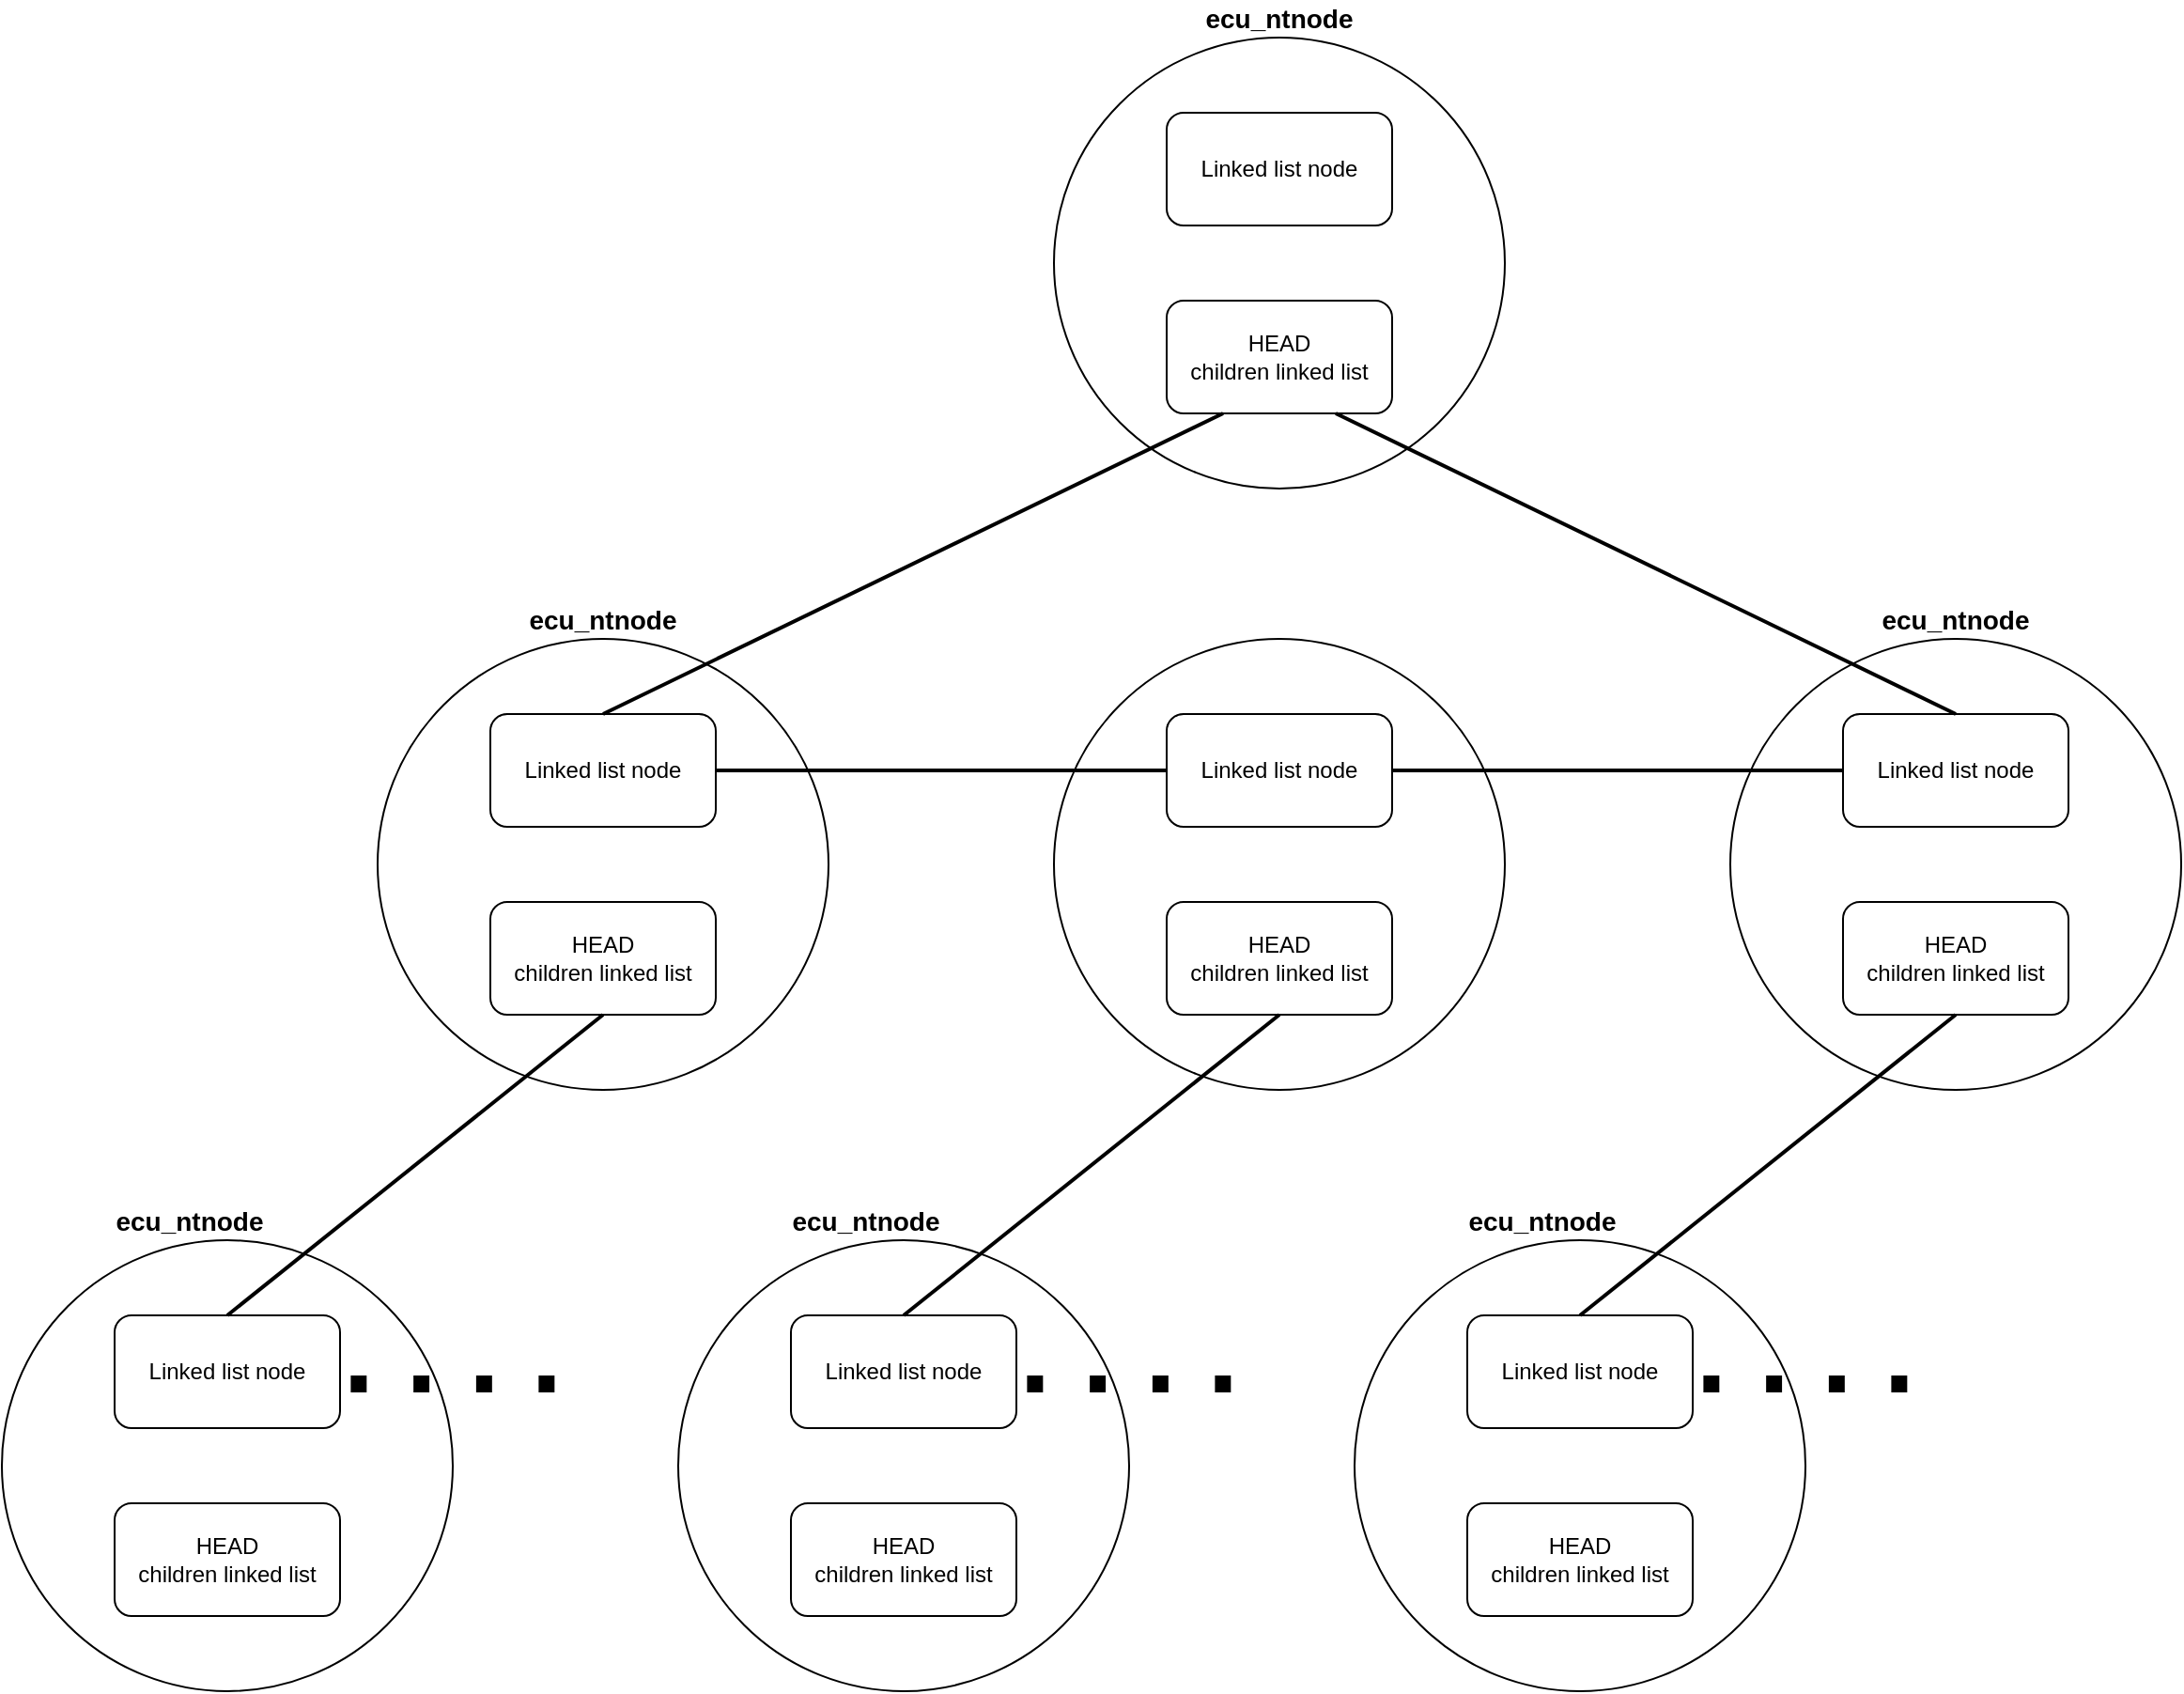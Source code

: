 <mxfile version="22.1.2" type="device" pages="12">
  <diagram name="tree_representation_linked_list" id="xm18uriJAX6IC0DN-rjV">
    <mxGraphModel dx="2899" dy="1206" grid="1" gridSize="10" guides="1" tooltips="1" connect="1" arrows="1" fold="1" page="1" pageScale="1" pageWidth="850" pageHeight="1100" math="0" shadow="0">
      <root>
        <mxCell id="0" />
        <mxCell id="1" parent="0" />
        <mxCell id="UIpMSokUbz5drruYxXzO-1" value="" style="ellipse;whiteSpace=wrap;html=1;aspect=fixed;" vertex="1" parent="1">
          <mxGeometry x="240" y="240" width="240" height="240" as="geometry" />
        </mxCell>
        <mxCell id="UIpMSokUbz5drruYxXzO-2" value="Linked list node" style="rounded=1;whiteSpace=wrap;html=1;" vertex="1" parent="1">
          <mxGeometry x="300" y="280" width="120" height="60" as="geometry" />
        </mxCell>
        <mxCell id="UIpMSokUbz5drruYxXzO-3" value="HEAD&lt;br&gt;children linked list" style="rounded=1;whiteSpace=wrap;html=1;" vertex="1" parent="1">
          <mxGeometry x="300" y="380" width="120" height="60" as="geometry" />
        </mxCell>
        <mxCell id="UIpMSokUbz5drruYxXzO-4" value="&lt;b&gt;&lt;font style=&quot;font-size: 14px;&quot;&gt;ecu_ntnode&lt;/font&gt;&lt;/b&gt;" style="text;html=1;strokeColor=none;fillColor=none;align=center;verticalAlign=middle;whiteSpace=wrap;rounded=0;" vertex="1" parent="1">
          <mxGeometry x="300" y="220" width="120" height="20" as="geometry" />
        </mxCell>
        <mxCell id="UIpMSokUbz5drruYxXzO-17" value="" style="ellipse;whiteSpace=wrap;html=1;aspect=fixed;" vertex="1" parent="1">
          <mxGeometry x="240" y="560" width="240" height="240" as="geometry" />
        </mxCell>
        <mxCell id="UIpMSokUbz5drruYxXzO-18" value="Linked list node" style="rounded=1;whiteSpace=wrap;html=1;" vertex="1" parent="1">
          <mxGeometry x="300" y="600" width="120" height="60" as="geometry" />
        </mxCell>
        <mxCell id="UIpMSokUbz5drruYxXzO-19" value="HEAD&lt;br&gt;children linked list" style="rounded=1;whiteSpace=wrap;html=1;" vertex="1" parent="1">
          <mxGeometry x="300" y="700" width="120" height="60" as="geometry" />
        </mxCell>
        <mxCell id="UIpMSokUbz5drruYxXzO-21" value="" style="ellipse;whiteSpace=wrap;html=1;aspect=fixed;" vertex="1" parent="1">
          <mxGeometry x="600" y="560" width="240" height="240" as="geometry" />
        </mxCell>
        <mxCell id="UIpMSokUbz5drruYxXzO-22" value="Linked list node" style="rounded=1;whiteSpace=wrap;html=1;" vertex="1" parent="1">
          <mxGeometry x="660" y="600" width="120" height="60" as="geometry" />
        </mxCell>
        <mxCell id="UIpMSokUbz5drruYxXzO-23" value="HEAD&lt;br&gt;children linked list" style="rounded=1;whiteSpace=wrap;html=1;" vertex="1" parent="1">
          <mxGeometry x="660" y="700" width="120" height="60" as="geometry" />
        </mxCell>
        <mxCell id="UIpMSokUbz5drruYxXzO-24" value="&lt;b&gt;&lt;font style=&quot;font-size: 14px;&quot;&gt;ecu_ntnode&lt;/font&gt;&lt;/b&gt;" style="text;html=1;strokeColor=none;fillColor=none;align=center;verticalAlign=middle;whiteSpace=wrap;rounded=0;" vertex="1" parent="1">
          <mxGeometry x="660" y="540" width="120" height="20" as="geometry" />
        </mxCell>
        <mxCell id="UIpMSokUbz5drruYxXzO-25" value="" style="ellipse;whiteSpace=wrap;html=1;aspect=fixed;" vertex="1" parent="1">
          <mxGeometry x="-120" y="560" width="240" height="240" as="geometry" />
        </mxCell>
        <mxCell id="UIpMSokUbz5drruYxXzO-26" value="Linked list node" style="rounded=1;whiteSpace=wrap;html=1;" vertex="1" parent="1">
          <mxGeometry x="-60" y="600" width="120" height="60" as="geometry" />
        </mxCell>
        <mxCell id="UIpMSokUbz5drruYxXzO-27" value="HEAD&lt;br&gt;children linked list" style="rounded=1;whiteSpace=wrap;html=1;" vertex="1" parent="1">
          <mxGeometry x="-60" y="700" width="120" height="60" as="geometry" />
        </mxCell>
        <mxCell id="UIpMSokUbz5drruYxXzO-28" value="&lt;b&gt;&lt;font style=&quot;font-size: 14px;&quot;&gt;ecu_ntnode&lt;/font&gt;&lt;/b&gt;" style="text;html=1;strokeColor=none;fillColor=none;align=center;verticalAlign=middle;whiteSpace=wrap;rounded=0;" vertex="1" parent="1">
          <mxGeometry x="-60" y="540" width="120" height="20" as="geometry" />
        </mxCell>
        <mxCell id="UIpMSokUbz5drruYxXzO-29" value="" style="endArrow=none;html=1;rounded=0;strokeWidth=2;entryX=0.25;entryY=1;entryDx=0;entryDy=0;exitX=0.5;exitY=0;exitDx=0;exitDy=0;" edge="1" parent="1" source="UIpMSokUbz5drruYxXzO-26" target="UIpMSokUbz5drruYxXzO-3">
          <mxGeometry width="50" height="50" relative="1" as="geometry">
            <mxPoint x="160" y="500" as="sourcePoint" />
            <mxPoint x="210" y="450" as="targetPoint" />
          </mxGeometry>
        </mxCell>
        <mxCell id="UIpMSokUbz5drruYxXzO-30" value="" style="endArrow=none;html=1;rounded=0;strokeWidth=2;entryX=0;entryY=0.5;entryDx=0;entryDy=0;exitX=1;exitY=0.5;exitDx=0;exitDy=0;" edge="1" parent="1" source="UIpMSokUbz5drruYxXzO-26" target="UIpMSokUbz5drruYxXzO-18">
          <mxGeometry width="50" height="50" relative="1" as="geometry">
            <mxPoint x="120" y="630" as="sourcePoint" />
            <mxPoint x="380" y="450" as="targetPoint" />
          </mxGeometry>
        </mxCell>
        <mxCell id="UIpMSokUbz5drruYxXzO-31" value="" style="endArrow=none;html=1;rounded=0;strokeWidth=2;entryX=0;entryY=0.5;entryDx=0;entryDy=0;exitX=1;exitY=0.5;exitDx=0;exitDy=0;" edge="1" parent="1" source="UIpMSokUbz5drruYxXzO-18" target="UIpMSokUbz5drruYxXzO-22">
          <mxGeometry width="50" height="50" relative="1" as="geometry">
            <mxPoint x="490" y="600" as="sourcePoint" />
            <mxPoint x="750" y="420" as="targetPoint" />
          </mxGeometry>
        </mxCell>
        <mxCell id="UIpMSokUbz5drruYxXzO-32" value="" style="endArrow=none;html=1;rounded=0;strokeWidth=2;entryX=0.5;entryY=0;entryDx=0;entryDy=0;exitX=0.75;exitY=1;exitDx=0;exitDy=0;" edge="1" parent="1" source="UIpMSokUbz5drruYxXzO-3" target="UIpMSokUbz5drruYxXzO-22">
          <mxGeometry width="50" height="50" relative="1" as="geometry">
            <mxPoint x="530" y="490" as="sourcePoint" />
            <mxPoint x="790" y="310" as="targetPoint" />
          </mxGeometry>
        </mxCell>
        <mxCell id="UIpMSokUbz5drruYxXzO-67" value="" style="ellipse;whiteSpace=wrap;html=1;aspect=fixed;" vertex="1" parent="1">
          <mxGeometry x="-320" y="880" width="240" height="240" as="geometry" />
        </mxCell>
        <mxCell id="UIpMSokUbz5drruYxXzO-68" value="Linked list node" style="rounded=1;whiteSpace=wrap;html=1;" vertex="1" parent="1">
          <mxGeometry x="-260" y="920" width="120" height="60" as="geometry" />
        </mxCell>
        <mxCell id="UIpMSokUbz5drruYxXzO-69" value="HEAD&lt;br&gt;children linked list" style="rounded=1;whiteSpace=wrap;html=1;" vertex="1" parent="1">
          <mxGeometry x="-260" y="1020" width="120" height="60" as="geometry" />
        </mxCell>
        <mxCell id="UIpMSokUbz5drruYxXzO-70" value="&lt;b&gt;&lt;font style=&quot;font-size: 14px;&quot;&gt;ecu_ntnode&lt;/font&gt;&lt;/b&gt;" style="text;html=1;strokeColor=none;fillColor=none;align=center;verticalAlign=middle;whiteSpace=wrap;rounded=0;" vertex="1" parent="1">
          <mxGeometry x="-280" y="860" width="120" height="20" as="geometry" />
        </mxCell>
        <mxCell id="UIpMSokUbz5drruYxXzO-71" value="&lt;b&gt;&lt;font style=&quot;font-size: 60px;&quot;&gt;. . . .&lt;/font&gt;&lt;/b&gt;" style="text;html=1;strokeColor=none;fillColor=none;align=center;verticalAlign=middle;whiteSpace=wrap;rounded=0;" vertex="1" parent="1">
          <mxGeometry x="-140" y="917.5" width="120" height="45" as="geometry" />
        </mxCell>
        <mxCell id="UIpMSokUbz5drruYxXzO-74" value="" style="ellipse;whiteSpace=wrap;html=1;aspect=fixed;" vertex="1" parent="1">
          <mxGeometry x="40" y="880" width="240" height="240" as="geometry" />
        </mxCell>
        <mxCell id="UIpMSokUbz5drruYxXzO-75" value="Linked list node" style="rounded=1;whiteSpace=wrap;html=1;" vertex="1" parent="1">
          <mxGeometry x="100" y="920" width="120" height="60" as="geometry" />
        </mxCell>
        <mxCell id="UIpMSokUbz5drruYxXzO-76" value="HEAD&lt;br&gt;children linked list" style="rounded=1;whiteSpace=wrap;html=1;" vertex="1" parent="1">
          <mxGeometry x="100" y="1020" width="120" height="60" as="geometry" />
        </mxCell>
        <mxCell id="UIpMSokUbz5drruYxXzO-77" value="&lt;b&gt;&lt;font style=&quot;font-size: 14px;&quot;&gt;ecu_ntnode&lt;/font&gt;&lt;/b&gt;" style="text;html=1;strokeColor=none;fillColor=none;align=center;verticalAlign=middle;whiteSpace=wrap;rounded=0;" vertex="1" parent="1">
          <mxGeometry x="80" y="860" width="120" height="20" as="geometry" />
        </mxCell>
        <mxCell id="UIpMSokUbz5drruYxXzO-78" value="&lt;b&gt;&lt;font style=&quot;font-size: 60px;&quot;&gt;. . . .&lt;/font&gt;&lt;/b&gt;" style="text;html=1;strokeColor=none;fillColor=none;align=center;verticalAlign=middle;whiteSpace=wrap;rounded=0;" vertex="1" parent="1">
          <mxGeometry x="220" y="917.5" width="120" height="45" as="geometry" />
        </mxCell>
        <mxCell id="UIpMSokUbz5drruYxXzO-79" value="" style="endArrow=none;html=1;rounded=0;strokeWidth=2;entryX=0.5;entryY=1;entryDx=0;entryDy=0;exitX=0.5;exitY=0;exitDx=0;exitDy=0;" edge="1" parent="1" source="UIpMSokUbz5drruYxXzO-75" target="UIpMSokUbz5drruYxXzO-19">
          <mxGeometry width="50" height="50" relative="1" as="geometry">
            <mxPoint x="30" y="920" as="sourcePoint" />
            <mxPoint x="360" y="760" as="targetPoint" />
          </mxGeometry>
        </mxCell>
        <mxCell id="UIpMSokUbz5drruYxXzO-81" value="" style="endArrow=none;html=1;rounded=0;strokeWidth=2;entryX=0.5;entryY=1;entryDx=0;entryDy=0;" edge="1" parent="1" target="UIpMSokUbz5drruYxXzO-27">
          <mxGeometry width="50" height="50" relative="1" as="geometry">
            <mxPoint x="-200" y="920" as="sourcePoint" />
            <mxPoint y="760" as="targetPoint" />
          </mxGeometry>
        </mxCell>
        <mxCell id="UIpMSokUbz5drruYxXzO-82" value="" style="ellipse;whiteSpace=wrap;html=1;aspect=fixed;" vertex="1" parent="1">
          <mxGeometry x="400" y="880" width="240" height="240" as="geometry" />
        </mxCell>
        <mxCell id="UIpMSokUbz5drruYxXzO-83" value="Linked list node" style="rounded=1;whiteSpace=wrap;html=1;" vertex="1" parent="1">
          <mxGeometry x="460" y="920" width="120" height="60" as="geometry" />
        </mxCell>
        <mxCell id="UIpMSokUbz5drruYxXzO-84" value="HEAD&lt;br&gt;children linked list" style="rounded=1;whiteSpace=wrap;html=1;" vertex="1" parent="1">
          <mxGeometry x="460" y="1020" width="120" height="60" as="geometry" />
        </mxCell>
        <mxCell id="UIpMSokUbz5drruYxXzO-85" value="&lt;b&gt;&lt;font style=&quot;font-size: 14px;&quot;&gt;ecu_ntnode&lt;/font&gt;&lt;/b&gt;" style="text;html=1;strokeColor=none;fillColor=none;align=center;verticalAlign=middle;whiteSpace=wrap;rounded=0;" vertex="1" parent="1">
          <mxGeometry x="440" y="860" width="120" height="20" as="geometry" />
        </mxCell>
        <mxCell id="UIpMSokUbz5drruYxXzO-86" value="&lt;b&gt;&lt;font style=&quot;font-size: 60px;&quot;&gt;. . . .&lt;/font&gt;&lt;/b&gt;" style="text;html=1;strokeColor=none;fillColor=none;align=center;verticalAlign=middle;whiteSpace=wrap;rounded=0;" vertex="1" parent="1">
          <mxGeometry x="580" y="917.5" width="120" height="45" as="geometry" />
        </mxCell>
        <mxCell id="UIpMSokUbz5drruYxXzO-87" value="" style="endArrow=none;html=1;rounded=0;strokeWidth=2;entryX=0.5;entryY=1;entryDx=0;entryDy=0;exitX=0.5;exitY=0;exitDx=0;exitDy=0;" edge="1" parent="1" source="UIpMSokUbz5drruYxXzO-83" target="UIpMSokUbz5drruYxXzO-23">
          <mxGeometry width="50" height="50" relative="1" as="geometry">
            <mxPoint x="390" y="920" as="sourcePoint" />
            <mxPoint x="720" y="760" as="targetPoint" />
          </mxGeometry>
        </mxCell>
      </root>
    </mxGraphModel>
  </diagram>
  <diagram id="Z24bvXSCjlJwZf8bFu77" name="tree_representation_inserting">
    <mxGraphModel dx="2049" dy="1206" grid="1" gridSize="10" guides="1" tooltips="1" connect="1" arrows="1" fold="1" page="1" pageScale="1" pageWidth="850" pageHeight="1100" math="0" shadow="0">
      <root>
        <mxCell id="0" />
        <mxCell id="1" parent="0" />
        <mxCell id="KvRJHuOz0pze8TeobMr2-1" value="0" style="ellipse;whiteSpace=wrap;html=1;aspect=fixed;" vertex="1" parent="1">
          <mxGeometry x="240" y="240" width="80" height="80" as="geometry" />
        </mxCell>
        <mxCell id="KvRJHuOz0pze8TeobMr2-2" value="1" style="ellipse;whiteSpace=wrap;html=1;aspect=fixed;" vertex="1" parent="1">
          <mxGeometry x="160" y="360" width="80" height="80" as="geometry" />
        </mxCell>
        <mxCell id="KvRJHuOz0pze8TeobMr2-3" value="2" style="ellipse;whiteSpace=wrap;html=1;aspect=fixed;" vertex="1" parent="1">
          <mxGeometry x="320" y="360" width="80" height="80" as="geometry" />
        </mxCell>
        <mxCell id="KvRJHuOz0pze8TeobMr2-6" value="3" style="ellipse;whiteSpace=wrap;html=1;aspect=fixed;" vertex="1" parent="1">
          <mxGeometry x="240" y="480" width="80" height="80" as="geometry" />
        </mxCell>
        <mxCell id="KvRJHuOz0pze8TeobMr2-12" value="&lt;b&gt;&lt;font style=&quot;font-size: 24px;&quot;&gt;Before&lt;/font&gt;&lt;/b&gt;" style="text;html=1;strokeColor=none;fillColor=none;align=center;verticalAlign=middle;whiteSpace=wrap;rounded=0;" vertex="1" parent="1">
          <mxGeometry x="400" y="200" width="120" height="40" as="geometry" />
        </mxCell>
        <mxCell id="KvRJHuOz0pze8TeobMr2-13" value="" style="endArrow=none;html=1;rounded=0;strokeWidth=2;entryX=0;entryY=1;entryDx=0;entryDy=0;exitX=0.5;exitY=0;exitDx=0;exitDy=0;" edge="1" parent="1" source="KvRJHuOz0pze8TeobMr2-2" target="KvRJHuOz0pze8TeobMr2-1">
          <mxGeometry width="50" height="50" relative="1" as="geometry">
            <mxPoint x="260" y="390" as="sourcePoint" />
            <mxPoint x="310" y="340" as="targetPoint" />
          </mxGeometry>
        </mxCell>
        <mxCell id="KvRJHuOz0pze8TeobMr2-14" value="" style="endArrow=none;html=1;rounded=0;strokeWidth=2;entryX=0;entryY=0.5;entryDx=0;entryDy=0;exitX=1;exitY=0.5;exitDx=0;exitDy=0;" edge="1" parent="1" source="KvRJHuOz0pze8TeobMr2-2" target="KvRJHuOz0pze8TeobMr2-3">
          <mxGeometry width="50" height="50" relative="1" as="geometry">
            <mxPoint x="210" y="370" as="sourcePoint" />
            <mxPoint x="262" y="318" as="targetPoint" />
          </mxGeometry>
        </mxCell>
        <mxCell id="KvRJHuOz0pze8TeobMr2-15" value="" style="endArrow=none;html=1;rounded=0;strokeWidth=2;entryX=0.5;entryY=0;entryDx=0;entryDy=0;exitX=1;exitY=1;exitDx=0;exitDy=0;" edge="1" parent="1" source="KvRJHuOz0pze8TeobMr2-1" target="KvRJHuOz0pze8TeobMr2-3">
          <mxGeometry width="50" height="50" relative="1" as="geometry">
            <mxPoint x="360" y="352" as="sourcePoint" />
            <mxPoint x="412" y="300" as="targetPoint" />
          </mxGeometry>
        </mxCell>
        <mxCell id="KvRJHuOz0pze8TeobMr2-17" value="" style="endArrow=none;html=1;rounded=0;strokeWidth=2;entryX=0;entryY=1;entryDx=0;entryDy=0;exitX=0.5;exitY=0;exitDx=0;exitDy=0;" edge="1" parent="1" source="KvRJHuOz0pze8TeobMr2-6" target="KvRJHuOz0pze8TeobMr2-3">
          <mxGeometry width="50" height="50" relative="1" as="geometry">
            <mxPoint x="340" y="512" as="sourcePoint" />
            <mxPoint x="392" y="460" as="targetPoint" />
          </mxGeometry>
        </mxCell>
        <mxCell id="KvRJHuOz0pze8TeobMr2-18" value="4" style="ellipse;whiteSpace=wrap;html=1;aspect=fixed;" vertex="1" parent="1">
          <mxGeometry x="600" y="240" width="80" height="80" as="geometry" />
        </mxCell>
        <mxCell id="KvRJHuOz0pze8TeobMr2-19" value="5" style="ellipse;whiteSpace=wrap;html=1;aspect=fixed;" vertex="1" parent="1">
          <mxGeometry x="520" y="360" width="80" height="80" as="geometry" />
        </mxCell>
        <mxCell id="KvRJHuOz0pze8TeobMr2-20" value="6" style="ellipse;whiteSpace=wrap;html=1;aspect=fixed;" vertex="1" parent="1">
          <mxGeometry x="680" y="360" width="80" height="80" as="geometry" />
        </mxCell>
        <mxCell id="KvRJHuOz0pze8TeobMr2-21" value="" style="endArrow=none;html=1;rounded=0;strokeWidth=2;entryX=0;entryY=1;entryDx=0;entryDy=0;exitX=0.5;exitY=0;exitDx=0;exitDy=0;" edge="1" parent="1" source="KvRJHuOz0pze8TeobMr2-19" target="KvRJHuOz0pze8TeobMr2-18">
          <mxGeometry width="50" height="50" relative="1" as="geometry">
            <mxPoint x="620" y="390" as="sourcePoint" />
            <mxPoint x="670" y="340" as="targetPoint" />
          </mxGeometry>
        </mxCell>
        <mxCell id="KvRJHuOz0pze8TeobMr2-22" value="" style="endArrow=none;html=1;rounded=0;strokeWidth=2;entryX=0;entryY=0.5;entryDx=0;entryDy=0;exitX=1;exitY=0.5;exitDx=0;exitDy=0;" edge="1" parent="1" source="KvRJHuOz0pze8TeobMr2-19" target="KvRJHuOz0pze8TeobMr2-20">
          <mxGeometry width="50" height="50" relative="1" as="geometry">
            <mxPoint x="570" y="370" as="sourcePoint" />
            <mxPoint x="622" y="318" as="targetPoint" />
          </mxGeometry>
        </mxCell>
        <mxCell id="KvRJHuOz0pze8TeobMr2-23" value="" style="endArrow=none;html=1;rounded=0;strokeWidth=2;entryX=0.5;entryY=0;entryDx=0;entryDy=0;exitX=1;exitY=1;exitDx=0;exitDy=0;" edge="1" parent="1" source="KvRJHuOz0pze8TeobMr2-18" target="KvRJHuOz0pze8TeobMr2-20">
          <mxGeometry width="50" height="50" relative="1" as="geometry">
            <mxPoint x="720" y="352" as="sourcePoint" />
            <mxPoint x="772" y="300" as="targetPoint" />
          </mxGeometry>
        </mxCell>
        <mxCell id="KvRJHuOz0pze8TeobMr2-24" value="&lt;b&gt;&lt;font style=&quot;font-size: 24px;&quot;&gt;After&lt;/font&gt;&lt;/b&gt;" style="text;html=1;strokeColor=none;fillColor=none;align=center;verticalAlign=middle;whiteSpace=wrap;rounded=0;" vertex="1" parent="1">
          <mxGeometry x="400" y="600" width="120" height="40" as="geometry" />
        </mxCell>
        <mxCell id="KvRJHuOz0pze8TeobMr2-25" value="0" style="ellipse;whiteSpace=wrap;html=1;aspect=fixed;" vertex="1" parent="1">
          <mxGeometry x="420" y="640" width="80" height="80" as="geometry" />
        </mxCell>
        <mxCell id="KvRJHuOz0pze8TeobMr2-26" value="1" style="ellipse;whiteSpace=wrap;html=1;aspect=fixed;" vertex="1" parent="1">
          <mxGeometry x="250" y="760" width="80" height="80" as="geometry" />
        </mxCell>
        <mxCell id="KvRJHuOz0pze8TeobMr2-27" value="2" style="ellipse;whiteSpace=wrap;html=1;aspect=fixed;" vertex="1" parent="1">
          <mxGeometry x="420" y="760" width="80" height="80" as="geometry" />
        </mxCell>
        <mxCell id="KvRJHuOz0pze8TeobMr2-28" value="3" style="ellipse;whiteSpace=wrap;html=1;aspect=fixed;" vertex="1" parent="1">
          <mxGeometry x="310" y="880" width="80" height="80" as="geometry" />
        </mxCell>
        <mxCell id="KvRJHuOz0pze8TeobMr2-29" value="" style="endArrow=none;html=1;rounded=0;strokeWidth=2;entryX=0;entryY=1;entryDx=0;entryDy=0;exitX=0.5;exitY=0;exitDx=0;exitDy=0;" edge="1" parent="1" source="KvRJHuOz0pze8TeobMr2-26" target="KvRJHuOz0pze8TeobMr2-25">
          <mxGeometry width="50" height="50" relative="1" as="geometry">
            <mxPoint x="440" y="790" as="sourcePoint" />
            <mxPoint x="490" y="740" as="targetPoint" />
          </mxGeometry>
        </mxCell>
        <mxCell id="KvRJHuOz0pze8TeobMr2-30" value="" style="endArrow=none;html=1;rounded=0;strokeWidth=2;entryX=0;entryY=0.5;entryDx=0;entryDy=0;exitX=1;exitY=0.5;exitDx=0;exitDy=0;" edge="1" parent="1" source="KvRJHuOz0pze8TeobMr2-26" target="KvRJHuOz0pze8TeobMr2-27">
          <mxGeometry width="50" height="50" relative="1" as="geometry">
            <mxPoint x="390" y="770" as="sourcePoint" />
            <mxPoint x="442" y="718" as="targetPoint" />
          </mxGeometry>
        </mxCell>
        <mxCell id="KvRJHuOz0pze8TeobMr2-32" value="" style="endArrow=none;html=1;rounded=0;strokeWidth=2;entryX=0;entryY=1;entryDx=0;entryDy=0;exitX=0.5;exitY=0;exitDx=0;exitDy=0;" edge="1" parent="1" source="KvRJHuOz0pze8TeobMr2-28" target="KvRJHuOz0pze8TeobMr2-27">
          <mxGeometry width="50" height="50" relative="1" as="geometry">
            <mxPoint x="520" y="912" as="sourcePoint" />
            <mxPoint x="572" y="860" as="targetPoint" />
          </mxGeometry>
        </mxCell>
        <mxCell id="KvRJHuOz0pze8TeobMr2-33" value="4" style="ellipse;whiteSpace=wrap;html=1;aspect=fixed;" vertex="1" parent="1">
          <mxGeometry x="590" y="760" width="80" height="80" as="geometry" />
        </mxCell>
        <mxCell id="KvRJHuOz0pze8TeobMr2-34" value="5" style="ellipse;whiteSpace=wrap;html=1;aspect=fixed;" vertex="1" parent="1">
          <mxGeometry x="480" y="880" width="80" height="80" as="geometry" />
        </mxCell>
        <mxCell id="KvRJHuOz0pze8TeobMr2-35" value="6" style="ellipse;whiteSpace=wrap;html=1;aspect=fixed;" vertex="1" parent="1">
          <mxGeometry x="700" y="880" width="80" height="80" as="geometry" />
        </mxCell>
        <mxCell id="KvRJHuOz0pze8TeobMr2-36" value="" style="endArrow=none;html=1;rounded=0;strokeWidth=2;entryX=0;entryY=1;entryDx=0;entryDy=0;exitX=0.5;exitY=0;exitDx=0;exitDy=0;" edge="1" parent="1" source="KvRJHuOz0pze8TeobMr2-34" target="KvRJHuOz0pze8TeobMr2-33">
          <mxGeometry width="50" height="50" relative="1" as="geometry">
            <mxPoint x="580" y="910" as="sourcePoint" />
            <mxPoint x="630" y="860" as="targetPoint" />
          </mxGeometry>
        </mxCell>
        <mxCell id="KvRJHuOz0pze8TeobMr2-37" value="" style="endArrow=none;html=1;rounded=0;strokeWidth=2;entryX=0;entryY=0.5;entryDx=0;entryDy=0;exitX=1;exitY=0.5;exitDx=0;exitDy=0;" edge="1" parent="1" source="KvRJHuOz0pze8TeobMr2-34" target="KvRJHuOz0pze8TeobMr2-35">
          <mxGeometry width="50" height="50" relative="1" as="geometry">
            <mxPoint x="530" y="890" as="sourcePoint" />
            <mxPoint x="582" y="838" as="targetPoint" />
          </mxGeometry>
        </mxCell>
        <mxCell id="KvRJHuOz0pze8TeobMr2-38" value="" style="endArrow=none;html=1;rounded=0;strokeWidth=2;entryX=0.5;entryY=0;entryDx=0;entryDy=0;exitX=1;exitY=1;exitDx=0;exitDy=0;" edge="1" parent="1" source="KvRJHuOz0pze8TeobMr2-33" target="KvRJHuOz0pze8TeobMr2-35">
          <mxGeometry width="50" height="50" relative="1" as="geometry">
            <mxPoint x="680" y="872" as="sourcePoint" />
            <mxPoint x="732" y="820" as="targetPoint" />
          </mxGeometry>
        </mxCell>
        <mxCell id="KvRJHuOz0pze8TeobMr2-39" value="" style="endArrow=none;html=1;rounded=0;strokeWidth=2;entryX=0.5;entryY=0;entryDx=0;entryDy=0;exitX=1;exitY=1;exitDx=0;exitDy=0;" edge="1" parent="1" source="KvRJHuOz0pze8TeobMr2-25" target="KvRJHuOz0pze8TeobMr2-33">
          <mxGeometry width="50" height="50" relative="1" as="geometry">
            <mxPoint x="520" y="742" as="sourcePoint" />
            <mxPoint x="662" y="690" as="targetPoint" />
          </mxGeometry>
        </mxCell>
        <mxCell id="KvRJHuOz0pze8TeobMr2-40" value="" style="endArrow=none;html=1;rounded=0;strokeWidth=2;entryX=0;entryY=0.5;entryDx=0;entryDy=0;exitX=1;exitY=0.5;exitDx=0;exitDy=0;" edge="1" parent="1" target="KvRJHuOz0pze8TeobMr2-33">
          <mxGeometry width="50" height="50" relative="1" as="geometry">
            <mxPoint x="500" y="799.8" as="sourcePoint" />
            <mxPoint x="590" y="799.8" as="targetPoint" />
          </mxGeometry>
        </mxCell>
      </root>
    </mxGraphModel>
  </diagram>
  <diagram id="O_REdYwxjndpsiBhZ0t7" name="tree_representation_removing">
    <mxGraphModel dx="1687" dy="993" grid="1" gridSize="10" guides="1" tooltips="1" connect="1" arrows="1" fold="1" page="1" pageScale="1" pageWidth="850" pageHeight="1100" math="0" shadow="0">
      <root>
        <mxCell id="0" />
        <mxCell id="1" parent="0" />
        <mxCell id="n6-_hssCxShRXVkU-T-z-1" value="0" style="ellipse;whiteSpace=wrap;html=1;aspect=fixed;" vertex="1" parent="1">
          <mxGeometry x="240" y="640" width="80" height="80" as="geometry" />
        </mxCell>
        <mxCell id="n6-_hssCxShRXVkU-T-z-2" value="1" style="ellipse;whiteSpace=wrap;html=1;aspect=fixed;" vertex="1" parent="1">
          <mxGeometry x="160" y="760" width="80" height="80" as="geometry" />
        </mxCell>
        <mxCell id="n6-_hssCxShRXVkU-T-z-3" value="2" style="ellipse;whiteSpace=wrap;html=1;aspect=fixed;" vertex="1" parent="1">
          <mxGeometry x="320" y="760" width="80" height="80" as="geometry" />
        </mxCell>
        <mxCell id="n6-_hssCxShRXVkU-T-z-4" value="3" style="ellipse;whiteSpace=wrap;html=1;aspect=fixed;" vertex="1" parent="1">
          <mxGeometry x="240" y="880" width="80" height="80" as="geometry" />
        </mxCell>
        <mxCell id="n6-_hssCxShRXVkU-T-z-5" value="&lt;b&gt;&lt;font style=&quot;font-size: 24px;&quot;&gt;Before&lt;/font&gt;&lt;/b&gt;" style="text;html=1;strokeColor=none;fillColor=none;align=center;verticalAlign=middle;whiteSpace=wrap;rounded=0;" vertex="1" parent="1">
          <mxGeometry x="400" y="200" width="120" height="40" as="geometry" />
        </mxCell>
        <mxCell id="n6-_hssCxShRXVkU-T-z-6" value="" style="endArrow=none;html=1;rounded=0;strokeWidth=2;entryX=0;entryY=1;entryDx=0;entryDy=0;exitX=0.5;exitY=0;exitDx=0;exitDy=0;" edge="1" parent="1" source="n6-_hssCxShRXVkU-T-z-2" target="n6-_hssCxShRXVkU-T-z-1">
          <mxGeometry width="50" height="50" relative="1" as="geometry">
            <mxPoint x="260" y="790" as="sourcePoint" />
            <mxPoint x="310" y="740" as="targetPoint" />
          </mxGeometry>
        </mxCell>
        <mxCell id="n6-_hssCxShRXVkU-T-z-7" value="" style="endArrow=none;html=1;rounded=0;strokeWidth=2;entryX=0;entryY=0.5;entryDx=0;entryDy=0;exitX=1;exitY=0.5;exitDx=0;exitDy=0;" edge="1" parent="1" source="n6-_hssCxShRXVkU-T-z-2" target="n6-_hssCxShRXVkU-T-z-3">
          <mxGeometry width="50" height="50" relative="1" as="geometry">
            <mxPoint x="210" y="770" as="sourcePoint" />
            <mxPoint x="262" y="718" as="targetPoint" />
          </mxGeometry>
        </mxCell>
        <mxCell id="n6-_hssCxShRXVkU-T-z-8" value="" style="endArrow=none;html=1;rounded=0;strokeWidth=2;entryX=0.5;entryY=0;entryDx=0;entryDy=0;exitX=1;exitY=1;exitDx=0;exitDy=0;" edge="1" parent="1" source="n6-_hssCxShRXVkU-T-z-1" target="n6-_hssCxShRXVkU-T-z-3">
          <mxGeometry width="50" height="50" relative="1" as="geometry">
            <mxPoint x="360" y="752" as="sourcePoint" />
            <mxPoint x="412" y="700" as="targetPoint" />
          </mxGeometry>
        </mxCell>
        <mxCell id="n6-_hssCxShRXVkU-T-z-9" value="" style="endArrow=none;html=1;rounded=0;strokeWidth=2;entryX=0;entryY=1;entryDx=0;entryDy=0;exitX=0.5;exitY=0;exitDx=0;exitDy=0;" edge="1" parent="1" source="n6-_hssCxShRXVkU-T-z-4" target="n6-_hssCxShRXVkU-T-z-3">
          <mxGeometry width="50" height="50" relative="1" as="geometry">
            <mxPoint x="340" y="912" as="sourcePoint" />
            <mxPoint x="392" y="860" as="targetPoint" />
          </mxGeometry>
        </mxCell>
        <mxCell id="n6-_hssCxShRXVkU-T-z-10" value="4" style="ellipse;whiteSpace=wrap;html=1;aspect=fixed;" vertex="1" parent="1">
          <mxGeometry x="600" y="640" width="80" height="80" as="geometry" />
        </mxCell>
        <mxCell id="n6-_hssCxShRXVkU-T-z-11" value="5" style="ellipse;whiteSpace=wrap;html=1;aspect=fixed;" vertex="1" parent="1">
          <mxGeometry x="520" y="760" width="80" height="80" as="geometry" />
        </mxCell>
        <mxCell id="n6-_hssCxShRXVkU-T-z-12" value="6" style="ellipse;whiteSpace=wrap;html=1;aspect=fixed;" vertex="1" parent="1">
          <mxGeometry x="680" y="760" width="80" height="80" as="geometry" />
        </mxCell>
        <mxCell id="n6-_hssCxShRXVkU-T-z-13" value="" style="endArrow=none;html=1;rounded=0;strokeWidth=2;entryX=0;entryY=1;entryDx=0;entryDy=0;exitX=0.5;exitY=0;exitDx=0;exitDy=0;" edge="1" parent="1" source="n6-_hssCxShRXVkU-T-z-11" target="n6-_hssCxShRXVkU-T-z-10">
          <mxGeometry width="50" height="50" relative="1" as="geometry">
            <mxPoint x="620" y="790" as="sourcePoint" />
            <mxPoint x="670" y="740" as="targetPoint" />
          </mxGeometry>
        </mxCell>
        <mxCell id="n6-_hssCxShRXVkU-T-z-14" value="" style="endArrow=none;html=1;rounded=0;strokeWidth=2;entryX=0;entryY=0.5;entryDx=0;entryDy=0;exitX=1;exitY=0.5;exitDx=0;exitDy=0;" edge="1" parent="1" source="n6-_hssCxShRXVkU-T-z-11" target="n6-_hssCxShRXVkU-T-z-12">
          <mxGeometry width="50" height="50" relative="1" as="geometry">
            <mxPoint x="570" y="770" as="sourcePoint" />
            <mxPoint x="622" y="718" as="targetPoint" />
          </mxGeometry>
        </mxCell>
        <mxCell id="n6-_hssCxShRXVkU-T-z-15" value="" style="endArrow=none;html=1;rounded=0;strokeWidth=2;entryX=0.5;entryY=0;entryDx=0;entryDy=0;exitX=1;exitY=1;exitDx=0;exitDy=0;" edge="1" parent="1" source="n6-_hssCxShRXVkU-T-z-10" target="n6-_hssCxShRXVkU-T-z-12">
          <mxGeometry width="50" height="50" relative="1" as="geometry">
            <mxPoint x="720" y="752" as="sourcePoint" />
            <mxPoint x="772" y="700" as="targetPoint" />
          </mxGeometry>
        </mxCell>
        <mxCell id="n6-_hssCxShRXVkU-T-z-16" value="&lt;b&gt;&lt;font style=&quot;font-size: 24px;&quot;&gt;After&lt;/font&gt;&lt;/b&gt;" style="text;html=1;strokeColor=none;fillColor=none;align=center;verticalAlign=middle;whiteSpace=wrap;rounded=0;" vertex="1" parent="1">
          <mxGeometry x="400" y="600" width="120" height="40" as="geometry" />
        </mxCell>
        <mxCell id="n6-_hssCxShRXVkU-T-z-17" value="0" style="ellipse;whiteSpace=wrap;html=1;aspect=fixed;" vertex="1" parent="1">
          <mxGeometry x="420" y="240" width="80" height="80" as="geometry" />
        </mxCell>
        <mxCell id="n6-_hssCxShRXVkU-T-z-18" value="1" style="ellipse;whiteSpace=wrap;html=1;aspect=fixed;" vertex="1" parent="1">
          <mxGeometry x="250" y="360" width="80" height="80" as="geometry" />
        </mxCell>
        <mxCell id="n6-_hssCxShRXVkU-T-z-19" value="2" style="ellipse;whiteSpace=wrap;html=1;aspect=fixed;" vertex="1" parent="1">
          <mxGeometry x="420" y="360" width="80" height="80" as="geometry" />
        </mxCell>
        <mxCell id="n6-_hssCxShRXVkU-T-z-20" value="3" style="ellipse;whiteSpace=wrap;html=1;aspect=fixed;" vertex="1" parent="1">
          <mxGeometry x="310" y="480" width="80" height="80" as="geometry" />
        </mxCell>
        <mxCell id="n6-_hssCxShRXVkU-T-z-21" value="" style="endArrow=none;html=1;rounded=0;strokeWidth=2;entryX=0;entryY=1;entryDx=0;entryDy=0;exitX=0.5;exitY=0;exitDx=0;exitDy=0;" edge="1" parent="1" source="n6-_hssCxShRXVkU-T-z-18" target="n6-_hssCxShRXVkU-T-z-17">
          <mxGeometry width="50" height="50" relative="1" as="geometry">
            <mxPoint x="440" y="390" as="sourcePoint" />
            <mxPoint x="490" y="340" as="targetPoint" />
          </mxGeometry>
        </mxCell>
        <mxCell id="n6-_hssCxShRXVkU-T-z-22" value="" style="endArrow=none;html=1;rounded=0;strokeWidth=2;entryX=0;entryY=0.5;entryDx=0;entryDy=0;exitX=1;exitY=0.5;exitDx=0;exitDy=0;" edge="1" parent="1" source="n6-_hssCxShRXVkU-T-z-18" target="n6-_hssCxShRXVkU-T-z-19">
          <mxGeometry width="50" height="50" relative="1" as="geometry">
            <mxPoint x="390" y="370" as="sourcePoint" />
            <mxPoint x="442" y="318" as="targetPoint" />
          </mxGeometry>
        </mxCell>
        <mxCell id="n6-_hssCxShRXVkU-T-z-23" value="" style="endArrow=none;html=1;rounded=0;strokeWidth=2;entryX=0;entryY=1;entryDx=0;entryDy=0;exitX=0.5;exitY=0;exitDx=0;exitDy=0;" edge="1" parent="1" source="n6-_hssCxShRXVkU-T-z-20" target="n6-_hssCxShRXVkU-T-z-19">
          <mxGeometry width="50" height="50" relative="1" as="geometry">
            <mxPoint x="520" y="512" as="sourcePoint" />
            <mxPoint x="572" y="460" as="targetPoint" />
          </mxGeometry>
        </mxCell>
        <mxCell id="n6-_hssCxShRXVkU-T-z-24" value="4" style="ellipse;whiteSpace=wrap;html=1;aspect=fixed;" vertex="1" parent="1">
          <mxGeometry x="590" y="360" width="80" height="80" as="geometry" />
        </mxCell>
        <mxCell id="n6-_hssCxShRXVkU-T-z-25" value="5" style="ellipse;whiteSpace=wrap;html=1;aspect=fixed;" vertex="1" parent="1">
          <mxGeometry x="480" y="480" width="80" height="80" as="geometry" />
        </mxCell>
        <mxCell id="n6-_hssCxShRXVkU-T-z-26" value="6" style="ellipse;whiteSpace=wrap;html=1;aspect=fixed;" vertex="1" parent="1">
          <mxGeometry x="700" y="480" width="80" height="80" as="geometry" />
        </mxCell>
        <mxCell id="n6-_hssCxShRXVkU-T-z-27" value="" style="endArrow=none;html=1;rounded=0;strokeWidth=2;entryX=0;entryY=1;entryDx=0;entryDy=0;exitX=0.5;exitY=0;exitDx=0;exitDy=0;" edge="1" parent="1" source="n6-_hssCxShRXVkU-T-z-25" target="n6-_hssCxShRXVkU-T-z-24">
          <mxGeometry width="50" height="50" relative="1" as="geometry">
            <mxPoint x="580" y="510" as="sourcePoint" />
            <mxPoint x="630" y="460" as="targetPoint" />
          </mxGeometry>
        </mxCell>
        <mxCell id="n6-_hssCxShRXVkU-T-z-28" value="" style="endArrow=none;html=1;rounded=0;strokeWidth=2;entryX=0;entryY=0.5;entryDx=0;entryDy=0;exitX=1;exitY=0.5;exitDx=0;exitDy=0;" edge="1" parent="1" source="n6-_hssCxShRXVkU-T-z-25" target="n6-_hssCxShRXVkU-T-z-26">
          <mxGeometry width="50" height="50" relative="1" as="geometry">
            <mxPoint x="530" y="490" as="sourcePoint" />
            <mxPoint x="582" y="438" as="targetPoint" />
          </mxGeometry>
        </mxCell>
        <mxCell id="n6-_hssCxShRXVkU-T-z-29" value="" style="endArrow=none;html=1;rounded=0;strokeWidth=2;entryX=0.5;entryY=0;entryDx=0;entryDy=0;exitX=1;exitY=1;exitDx=0;exitDy=0;" edge="1" parent="1" source="n6-_hssCxShRXVkU-T-z-24" target="n6-_hssCxShRXVkU-T-z-26">
          <mxGeometry width="50" height="50" relative="1" as="geometry">
            <mxPoint x="680" y="472" as="sourcePoint" />
            <mxPoint x="732" y="420" as="targetPoint" />
          </mxGeometry>
        </mxCell>
        <mxCell id="n6-_hssCxShRXVkU-T-z-30" value="" style="endArrow=none;html=1;rounded=0;strokeWidth=2;entryX=0.5;entryY=0;entryDx=0;entryDy=0;exitX=1;exitY=1;exitDx=0;exitDy=0;" edge="1" parent="1" source="n6-_hssCxShRXVkU-T-z-17" target="n6-_hssCxShRXVkU-T-z-24">
          <mxGeometry width="50" height="50" relative="1" as="geometry">
            <mxPoint x="520" y="342" as="sourcePoint" />
            <mxPoint x="662" y="290" as="targetPoint" />
          </mxGeometry>
        </mxCell>
        <mxCell id="n6-_hssCxShRXVkU-T-z-31" value="" style="endArrow=none;html=1;rounded=0;strokeWidth=2;entryX=0;entryY=0.5;entryDx=0;entryDy=0;exitX=1;exitY=0.5;exitDx=0;exitDy=0;" edge="1" parent="1" target="n6-_hssCxShRXVkU-T-z-24">
          <mxGeometry width="50" height="50" relative="1" as="geometry">
            <mxPoint x="500" y="399.8" as="sourcePoint" />
            <mxPoint x="590" y="399.8" as="targetPoint" />
          </mxGeometry>
        </mxCell>
      </root>
    </mxGraphModel>
  </diagram>
  <diagram id="SIlzKuxsyad0KitLHKYJ" name="tree_representation_standard_tree_depiction">
    <mxGraphModel dx="1366" dy="1904" grid="1" gridSize="10" guides="1" tooltips="1" connect="1" arrows="1" fold="1" page="1" pageScale="1" pageWidth="850" pageHeight="1100" math="0" shadow="0">
      <root>
        <mxCell id="0" />
        <mxCell id="1" parent="0" />
        <mxCell id="F8Lw75MKbirUjOogfxqo-1" value="0" style="ellipse;whiteSpace=wrap;html=1;aspect=fixed;" vertex="1" parent="1">
          <mxGeometry x="400" y="240" width="80" height="80" as="geometry" />
        </mxCell>
        <mxCell id="F8Lw75MKbirUjOogfxqo-2" value="1" style="ellipse;whiteSpace=wrap;html=1;aspect=fixed;" vertex="1" parent="1">
          <mxGeometry x="230" y="360" width="80" height="80" as="geometry" />
        </mxCell>
        <mxCell id="F8Lw75MKbirUjOogfxqo-3" value="2" style="ellipse;whiteSpace=wrap;html=1;aspect=fixed;" vertex="1" parent="1">
          <mxGeometry x="400" y="360" width="80" height="80" as="geometry" />
        </mxCell>
        <mxCell id="F8Lw75MKbirUjOogfxqo-4" value="3" style="ellipse;whiteSpace=wrap;html=1;aspect=fixed;" vertex="1" parent="1">
          <mxGeometry x="290" y="480" width="80" height="80" as="geometry" />
        </mxCell>
        <mxCell id="F8Lw75MKbirUjOogfxqo-5" value="" style="endArrow=none;html=1;rounded=0;strokeWidth=2;entryX=0;entryY=1;entryDx=0;entryDy=0;exitX=0.5;exitY=0;exitDx=0;exitDy=0;" edge="1" parent="1" source="F8Lw75MKbirUjOogfxqo-2" target="F8Lw75MKbirUjOogfxqo-1">
          <mxGeometry width="50" height="50" relative="1" as="geometry">
            <mxPoint x="420" y="390" as="sourcePoint" />
            <mxPoint x="470" y="340" as="targetPoint" />
          </mxGeometry>
        </mxCell>
        <mxCell id="F8Lw75MKbirUjOogfxqo-6" value="" style="endArrow=none;html=1;rounded=0;strokeWidth=2;entryX=0;entryY=0.5;entryDx=0;entryDy=0;exitX=1;exitY=0.5;exitDx=0;exitDy=0;" edge="1" parent="1" source="F8Lw75MKbirUjOogfxqo-2" target="F8Lw75MKbirUjOogfxqo-3">
          <mxGeometry width="50" height="50" relative="1" as="geometry">
            <mxPoint x="370" y="370" as="sourcePoint" />
            <mxPoint x="422" y="318" as="targetPoint" />
          </mxGeometry>
        </mxCell>
        <mxCell id="F8Lw75MKbirUjOogfxqo-7" value="" style="endArrow=none;html=1;rounded=0;strokeWidth=2;entryX=0;entryY=1;entryDx=0;entryDy=0;exitX=0.5;exitY=0;exitDx=0;exitDy=0;" edge="1" parent="1" source="F8Lw75MKbirUjOogfxqo-4" target="F8Lw75MKbirUjOogfxqo-3">
          <mxGeometry width="50" height="50" relative="1" as="geometry">
            <mxPoint x="500" y="512" as="sourcePoint" />
            <mxPoint x="552" y="460" as="targetPoint" />
          </mxGeometry>
        </mxCell>
        <mxCell id="F8Lw75MKbirUjOogfxqo-8" value="4" style="ellipse;whiteSpace=wrap;html=1;aspect=fixed;" vertex="1" parent="1">
          <mxGeometry x="570" y="360" width="80" height="80" as="geometry" />
        </mxCell>
        <mxCell id="F8Lw75MKbirUjOogfxqo-9" value="5" style="ellipse;whiteSpace=wrap;html=1;aspect=fixed;" vertex="1" parent="1">
          <mxGeometry x="460" y="480" width="80" height="80" as="geometry" />
        </mxCell>
        <mxCell id="F8Lw75MKbirUjOogfxqo-10" value="6" style="ellipse;whiteSpace=wrap;html=1;aspect=fixed;" vertex="1" parent="1">
          <mxGeometry x="680" y="480" width="80" height="80" as="geometry" />
        </mxCell>
        <mxCell id="F8Lw75MKbirUjOogfxqo-11" value="" style="endArrow=none;html=1;rounded=0;strokeWidth=2;entryX=0;entryY=1;entryDx=0;entryDy=0;exitX=0.5;exitY=0;exitDx=0;exitDy=0;" edge="1" parent="1" source="F8Lw75MKbirUjOogfxqo-9" target="F8Lw75MKbirUjOogfxqo-8">
          <mxGeometry width="50" height="50" relative="1" as="geometry">
            <mxPoint x="560" y="510" as="sourcePoint" />
            <mxPoint x="610" y="460" as="targetPoint" />
          </mxGeometry>
        </mxCell>
        <mxCell id="F8Lw75MKbirUjOogfxqo-12" value="" style="endArrow=none;html=1;rounded=0;strokeWidth=2;entryX=0;entryY=0.5;entryDx=0;entryDy=0;exitX=1;exitY=0.5;exitDx=0;exitDy=0;" edge="1" parent="1" source="F8Lw75MKbirUjOogfxqo-9" target="F8Lw75MKbirUjOogfxqo-10">
          <mxGeometry width="50" height="50" relative="1" as="geometry">
            <mxPoint x="510" y="490" as="sourcePoint" />
            <mxPoint x="562" y="438" as="targetPoint" />
          </mxGeometry>
        </mxCell>
        <mxCell id="F8Lw75MKbirUjOogfxqo-13" value="" style="endArrow=none;html=1;rounded=0;strokeWidth=2;entryX=0.5;entryY=0;entryDx=0;entryDy=0;exitX=1;exitY=1;exitDx=0;exitDy=0;" edge="1" parent="1" source="F8Lw75MKbirUjOogfxqo-8" target="F8Lw75MKbirUjOogfxqo-10">
          <mxGeometry width="50" height="50" relative="1" as="geometry">
            <mxPoint x="660" y="472" as="sourcePoint" />
            <mxPoint x="712" y="420" as="targetPoint" />
          </mxGeometry>
        </mxCell>
        <mxCell id="F8Lw75MKbirUjOogfxqo-14" value="" style="endArrow=none;html=1;rounded=0;strokeWidth=2;entryX=0.5;entryY=0;entryDx=0;entryDy=0;exitX=1;exitY=1;exitDx=0;exitDy=0;" edge="1" parent="1" source="F8Lw75MKbirUjOogfxqo-1" target="F8Lw75MKbirUjOogfxqo-8">
          <mxGeometry width="50" height="50" relative="1" as="geometry">
            <mxPoint x="500" y="342" as="sourcePoint" />
            <mxPoint x="642" y="290" as="targetPoint" />
          </mxGeometry>
        </mxCell>
        <mxCell id="F8Lw75MKbirUjOogfxqo-15" value="" style="endArrow=none;html=1;rounded=0;strokeWidth=2;entryX=0;entryY=0.5;entryDx=0;entryDy=0;exitX=1;exitY=0.5;exitDx=0;exitDy=0;" edge="1" parent="1" target="F8Lw75MKbirUjOogfxqo-8">
          <mxGeometry width="50" height="50" relative="1" as="geometry">
            <mxPoint x="480" y="399.8" as="sourcePoint" />
            <mxPoint x="570" y="399.8" as="targetPoint" />
          </mxGeometry>
        </mxCell>
        <mxCell id="F8Lw75MKbirUjOogfxqo-16" value="0" style="ellipse;whiteSpace=wrap;html=1;aspect=fixed;" vertex="1" parent="1">
          <mxGeometry x="400" y="-160" width="80" height="80" as="geometry" />
        </mxCell>
        <mxCell id="F8Lw75MKbirUjOogfxqo-17" value="1" style="ellipse;whiteSpace=wrap;html=1;aspect=fixed;" vertex="1" parent="1">
          <mxGeometry x="230" y="-40" width="80" height="80" as="geometry" />
        </mxCell>
        <mxCell id="F8Lw75MKbirUjOogfxqo-18" value="2" style="ellipse;whiteSpace=wrap;html=1;aspect=fixed;" vertex="1" parent="1">
          <mxGeometry x="400" y="-40" width="80" height="80" as="geometry" />
        </mxCell>
        <mxCell id="F8Lw75MKbirUjOogfxqo-19" value="3" style="ellipse;whiteSpace=wrap;html=1;aspect=fixed;" vertex="1" parent="1">
          <mxGeometry x="290" y="80" width="80" height="80" as="geometry" />
        </mxCell>
        <mxCell id="F8Lw75MKbirUjOogfxqo-20" value="" style="endArrow=none;html=1;rounded=0;strokeWidth=2;entryX=0;entryY=1;entryDx=0;entryDy=0;exitX=0.5;exitY=0;exitDx=0;exitDy=0;" edge="1" parent="1" source="F8Lw75MKbirUjOogfxqo-17" target="F8Lw75MKbirUjOogfxqo-16">
          <mxGeometry width="50" height="50" relative="1" as="geometry">
            <mxPoint x="420" y="-10" as="sourcePoint" />
            <mxPoint x="470" y="-60" as="targetPoint" />
          </mxGeometry>
        </mxCell>
        <mxCell id="F8Lw75MKbirUjOogfxqo-21" value="" style="endArrow=none;html=1;rounded=0;strokeWidth=2;entryX=0.5;entryY=0;entryDx=0;entryDy=0;exitX=0.5;exitY=1;exitDx=0;exitDy=0;" edge="1" parent="1" source="F8Lw75MKbirUjOogfxqo-16" target="F8Lw75MKbirUjOogfxqo-18">
          <mxGeometry width="50" height="50" relative="1" as="geometry">
            <mxPoint x="370" y="-30" as="sourcePoint" />
            <mxPoint x="422" y="-82" as="targetPoint" />
          </mxGeometry>
        </mxCell>
        <mxCell id="F8Lw75MKbirUjOogfxqo-22" value="" style="endArrow=none;html=1;rounded=0;strokeWidth=2;entryX=0;entryY=1;entryDx=0;entryDy=0;exitX=0.5;exitY=0;exitDx=0;exitDy=0;" edge="1" parent="1" source="F8Lw75MKbirUjOogfxqo-19" target="F8Lw75MKbirUjOogfxqo-18">
          <mxGeometry width="50" height="50" relative="1" as="geometry">
            <mxPoint x="500" y="112" as="sourcePoint" />
            <mxPoint x="552" y="60" as="targetPoint" />
          </mxGeometry>
        </mxCell>
        <mxCell id="F8Lw75MKbirUjOogfxqo-23" value="4" style="ellipse;whiteSpace=wrap;html=1;aspect=fixed;" vertex="1" parent="1">
          <mxGeometry x="570" y="-40" width="80" height="80" as="geometry" />
        </mxCell>
        <mxCell id="F8Lw75MKbirUjOogfxqo-24" value="5" style="ellipse;whiteSpace=wrap;html=1;aspect=fixed;" vertex="1" parent="1">
          <mxGeometry x="460" y="80" width="80" height="80" as="geometry" />
        </mxCell>
        <mxCell id="F8Lw75MKbirUjOogfxqo-25" value="6" style="ellipse;whiteSpace=wrap;html=1;aspect=fixed;" vertex="1" parent="1">
          <mxGeometry x="680" y="80" width="80" height="80" as="geometry" />
        </mxCell>
        <mxCell id="F8Lw75MKbirUjOogfxqo-26" value="" style="endArrow=none;html=1;rounded=0;strokeWidth=2;entryX=0;entryY=1;entryDx=0;entryDy=0;exitX=0.5;exitY=0;exitDx=0;exitDy=0;" edge="1" parent="1" source="F8Lw75MKbirUjOogfxqo-24" target="F8Lw75MKbirUjOogfxqo-23">
          <mxGeometry width="50" height="50" relative="1" as="geometry">
            <mxPoint x="560" y="110" as="sourcePoint" />
            <mxPoint x="610" y="60" as="targetPoint" />
          </mxGeometry>
        </mxCell>
        <mxCell id="F8Lw75MKbirUjOogfxqo-28" value="" style="endArrow=none;html=1;rounded=0;strokeWidth=2;entryX=0.5;entryY=0;entryDx=0;entryDy=0;exitX=1;exitY=1;exitDx=0;exitDy=0;" edge="1" parent="1" source="F8Lw75MKbirUjOogfxqo-23" target="F8Lw75MKbirUjOogfxqo-25">
          <mxGeometry width="50" height="50" relative="1" as="geometry">
            <mxPoint x="660" y="72" as="sourcePoint" />
            <mxPoint x="712" y="20" as="targetPoint" />
          </mxGeometry>
        </mxCell>
        <mxCell id="F8Lw75MKbirUjOogfxqo-29" value="" style="endArrow=none;html=1;rounded=0;strokeWidth=2;entryX=0.5;entryY=0;entryDx=0;entryDy=0;exitX=1;exitY=1;exitDx=0;exitDy=0;" edge="1" parent="1" source="F8Lw75MKbirUjOogfxqo-16" target="F8Lw75MKbirUjOogfxqo-23">
          <mxGeometry width="50" height="50" relative="1" as="geometry">
            <mxPoint x="500" y="-58" as="sourcePoint" />
            <mxPoint x="642" y="-110" as="targetPoint" />
          </mxGeometry>
        </mxCell>
        <mxCell id="F8Lw75MKbirUjOogfxqo-32" value="&lt;b&gt;&lt;font style=&quot;font-size: 20px;&quot;&gt;Linked List Depiction&lt;/font&gt;&lt;/b&gt;" style="text;html=1;strokeColor=none;fillColor=none;align=center;verticalAlign=middle;whiteSpace=wrap;rounded=0;" vertex="1" parent="1">
          <mxGeometry x="320" y="200" width="240" height="40" as="geometry" />
        </mxCell>
        <mxCell id="F8Lw75MKbirUjOogfxqo-33" value="&lt;b&gt;&lt;font style=&quot;font-size: 20px;&quot;&gt;Standard Depiction&lt;/font&gt;&lt;/b&gt;" style="text;html=1;strokeColor=none;fillColor=none;align=center;verticalAlign=middle;whiteSpace=wrap;rounded=0;" vertex="1" parent="1">
          <mxGeometry x="320" y="-200" width="240" height="40" as="geometry" />
        </mxCell>
      </root>
    </mxGraphModel>
  </diagram>
  <diagram id="8D3sndjBbYqyJn2doJ6C" name="tree_representation_root">
    <mxGraphModel dx="1434" dy="844" grid="1" gridSize="10" guides="1" tooltips="1" connect="1" arrows="1" fold="1" page="1" pageScale="1" pageWidth="850" pageHeight="1100" math="0" shadow="0">
      <root>
        <mxCell id="0" />
        <mxCell id="1" parent="0" />
        <mxCell id="Vg8ppNH1DcbqZDbq7s0s-1" value="" style="ellipse;whiteSpace=wrap;html=1;aspect=fixed;" vertex="1" parent="1">
          <mxGeometry x="240" y="160" width="80" height="80" as="geometry" />
        </mxCell>
        <mxCell id="Vg8ppNH1DcbqZDbq7s0s-2" value="" style="ellipse;whiteSpace=wrap;html=1;aspect=fixed;" vertex="1" parent="1">
          <mxGeometry x="160" y="280" width="80" height="80" as="geometry" />
        </mxCell>
        <mxCell id="Vg8ppNH1DcbqZDbq7s0s-3" value="" style="ellipse;whiteSpace=wrap;html=1;aspect=fixed;" vertex="1" parent="1">
          <mxGeometry x="320" y="280" width="80" height="80" as="geometry" />
        </mxCell>
        <mxCell id="Vg8ppNH1DcbqZDbq7s0s-4" value="" style="endArrow=none;html=1;rounded=0;strokeWidth=2;entryX=0;entryY=1;entryDx=0;entryDy=0;exitX=0.5;exitY=0;exitDx=0;exitDy=0;" edge="1" parent="1" source="Vg8ppNH1DcbqZDbq7s0s-2" target="Vg8ppNH1DcbqZDbq7s0s-1">
          <mxGeometry width="50" height="50" relative="1" as="geometry">
            <mxPoint x="260" y="310" as="sourcePoint" />
            <mxPoint x="310" y="260" as="targetPoint" />
          </mxGeometry>
        </mxCell>
        <mxCell id="Vg8ppNH1DcbqZDbq7s0s-6" value="" style="endArrow=none;html=1;rounded=0;strokeWidth=2;entryX=0.5;entryY=0;entryDx=0;entryDy=0;exitX=1;exitY=1;exitDx=0;exitDy=0;" edge="1" parent="1" source="Vg8ppNH1DcbqZDbq7s0s-1" target="Vg8ppNH1DcbqZDbq7s0s-3">
          <mxGeometry width="50" height="50" relative="1" as="geometry">
            <mxPoint x="360" y="272" as="sourcePoint" />
            <mxPoint x="412" y="220" as="targetPoint" />
          </mxGeometry>
        </mxCell>
        <mxCell id="Vg8ppNH1DcbqZDbq7s0s-7" value="" style="verticalLabelPosition=bottom;verticalAlign=top;html=1;shape=mxgraph.basic.tick;fillColor=#00FF00;" vertex="1" parent="1">
          <mxGeometry x="432.5" y="210" width="85" height="100" as="geometry" />
        </mxCell>
        <mxCell id="Vg8ppNH1DcbqZDbq7s0s-9" value="" style="ellipse;whiteSpace=wrap;html=1;aspect=fixed;" vertex="1" parent="1">
          <mxGeometry x="240" y="520" width="80" height="80" as="geometry" />
        </mxCell>
        <mxCell id="Vg8ppNH1DcbqZDbq7s0s-10" value="" style="ellipse;whiteSpace=wrap;html=1;aspect=fixed;" vertex="1" parent="1">
          <mxGeometry x="160" y="400" width="80" height="80" as="geometry" />
        </mxCell>
        <mxCell id="Vg8ppNH1DcbqZDbq7s0s-11" value="" style="ellipse;whiteSpace=wrap;html=1;aspect=fixed;" vertex="1" parent="1">
          <mxGeometry x="320" y="400" width="80" height="80" as="geometry" />
        </mxCell>
        <mxCell id="Vg8ppNH1DcbqZDbq7s0s-12" value="" style="endArrow=none;html=1;rounded=0;strokeWidth=2;entryX=0;entryY=0;entryDx=0;entryDy=0;exitX=0.5;exitY=1;exitDx=0;exitDy=0;" edge="1" parent="1" source="Vg8ppNH1DcbqZDbq7s0s-10" target="Vg8ppNH1DcbqZDbq7s0s-9">
          <mxGeometry width="50" height="50" relative="1" as="geometry">
            <mxPoint x="270" y="650" as="sourcePoint" />
            <mxPoint x="320" y="600" as="targetPoint" />
          </mxGeometry>
        </mxCell>
        <mxCell id="Vg8ppNH1DcbqZDbq7s0s-14" value="" style="endArrow=none;html=1;rounded=0;strokeWidth=2;entryX=0.5;entryY=1;entryDx=0;entryDy=0;exitX=1;exitY=0;exitDx=0;exitDy=0;" edge="1" parent="1" source="Vg8ppNH1DcbqZDbq7s0s-9" target="Vg8ppNH1DcbqZDbq7s0s-11">
          <mxGeometry width="50" height="50" relative="1" as="geometry">
            <mxPoint x="370" y="612" as="sourcePoint" />
            <mxPoint x="422" y="560" as="targetPoint" />
          </mxGeometry>
        </mxCell>
        <mxCell id="Vg8ppNH1DcbqZDbq7s0s-17" value="" style="verticalLabelPosition=bottom;verticalAlign=top;html=1;shape=mxgraph.basic.x;fillColor=#FF0000;" vertex="1" parent="1">
          <mxGeometry x="425" y="460" width="100" height="100" as="geometry" />
        </mxCell>
      </root>
    </mxGraphModel>
  </diagram>
  <diagram id="tiHzTKy-g8SETXzMU4CV" name="node_data_retrieval">
    <mxGraphModel dx="1434" dy="1944" grid="1" gridSize="10" guides="1" tooltips="1" connect="1" arrows="1" fold="1" page="1" pageScale="1" pageWidth="850" pageHeight="1100" math="0" shadow="0">
      <root>
        <mxCell id="0" />
        <mxCell id="1" parent="0" />
        <mxCell id="OU8NNnIO0tYrW03gHyXj-1" value="&lt;font style=&quot;font-size: 20px;&quot;&gt;ECU_NTNODE_GET_ENTRY(ptr_, type_, member_)&lt;/font&gt;" style="rounded=1;whiteSpace=wrap;html=1;" vertex="1" parent="1">
          <mxGeometry x="120" y="-40" width="560" height="80" as="geometry" />
        </mxCell>
        <mxCell id="OU8NNnIO0tYrW03gHyXj-2" value="&lt;blockquote style=&quot;margin: 0 0 0 40px; border: none; padding: 0px;&quot;&gt;&lt;font style=&quot;font-size: 16px;&quot;&gt;struct user_node&amp;nbsp;&lt;br&gt;&lt;/font&gt;&lt;font style=&quot;font-size: 16px;&quot;&gt;&lt;span style=&quot;&quot;&gt;{&lt;br&gt;&lt;/span&gt;&lt;/font&gt;&lt;font style=&quot;font-size: 16px;&quot;&gt;&lt;span style=&quot;&quot;&gt;&lt;span style=&quot;white-space: pre;&quot;&gt; &lt;span style=&quot;white-space: pre;&quot;&gt;&#x9;&lt;/span&gt;&lt;/span&gt;int a;&lt;br&gt;&lt;/span&gt;&lt;/font&gt;&lt;font style=&quot;font-size: 16px;&quot;&gt;&lt;span style=&quot;&quot;&gt;&lt;span style=&quot;white-space: pre;&quot;&gt;&#x9;&lt;/span&gt;int b;&lt;br&gt;&lt;/span&gt;&lt;/font&gt;&lt;font style=&quot;font-size: 16px;&quot;&gt;&lt;span style=&quot;&quot;&gt;&lt;span style=&quot;white-space: pre;&quot;&gt; &lt;span style=&quot;white-space: pre;&quot;&gt; &lt;span style=&quot;white-space: pre;&quot;&gt;&#x9;&lt;/span&gt;&lt;/span&gt;&lt;/span&gt;struct ecu_ntnode node;&lt;br&gt;&lt;/span&gt;&lt;/font&gt;&lt;font style=&quot;font-size: 16px;&quot;&gt;&lt;span style=&quot;&quot;&gt;&lt;span style=&quot;white-space: pre;&quot;&gt; &lt;span style=&quot;white-space: pre;&quot;&gt; &lt;span style=&quot;white-space: pre;&quot;&gt;&#x9;&lt;/span&gt;&lt;/span&gt;&lt;/span&gt;int c;&lt;br&gt;&lt;/span&gt;&lt;/font&gt;&lt;font style=&quot;font-size: 16px;&quot;&gt;&lt;span style=&quot;&quot;&gt;};&lt;/span&gt;&lt;/font&gt;&lt;/blockquote&gt;" style="rounded=1;whiteSpace=wrap;html=1;align=left;" vertex="1" parent="1">
          <mxGeometry x="240" y="160" width="280" height="200" as="geometry" />
        </mxCell>
        <mxCell id="OU8NNnIO0tYrW03gHyXj-3" value="&lt;blockquote style=&quot;margin: 0 0 0 40px; border: none; padding: 0px;&quot;&gt;&lt;font style=&quot;font-size: 16px;&quot;&gt;struct ecu_ntnode *first_child = ecu_ntnode_first_child(&amp;amp;n1.node);&lt;/font&gt;&lt;/blockquote&gt;" style="rounded=1;whiteSpace=wrap;html=1;align=left;" vertex="1" parent="1">
          <mxGeometry x="120" y="440" width="560" height="40" as="geometry" />
        </mxCell>
        <mxCell id="OU8NNnIO0tYrW03gHyXj-4" style="edgeStyle=orthogonalEdgeStyle;rounded=0;orthogonalLoop=1;jettySize=auto;html=1;strokeWidth=1;entryX=0.679;entryY=0.75;entryDx=0;entryDy=0;entryPerimeter=0;" edge="1" parent="1" target="OU8NNnIO0tYrW03gHyXj-1">
          <mxGeometry relative="1" as="geometry">
            <mxPoint x="520" y="70" as="targetPoint" />
            <mxPoint x="350" y="197" as="sourcePoint" />
            <Array as="points">
              <mxPoint x="350" y="150" />
              <mxPoint x="350" y="120" />
              <mxPoint x="500" y="120" />
            </Array>
          </mxGeometry>
        </mxCell>
        <mxCell id="OU8NNnIO0tYrW03gHyXj-5" value="" style="endArrow=classic;html=1;rounded=0;strokeWidth=1;" edge="1" parent="1">
          <mxGeometry width="50" height="50" relative="1" as="geometry">
            <mxPoint x="492" y="280" as="sourcePoint" />
            <mxPoint x="580" y="19" as="targetPoint" />
            <Array as="points">
              <mxPoint x="580" y="280" />
            </Array>
          </mxGeometry>
        </mxCell>
        <mxCell id="OU8NNnIO0tYrW03gHyXj-6" value="" style="endArrow=classic;html=1;rounded=0;strokeWidth=1;" edge="1" parent="1">
          <mxGeometry width="50" height="50" relative="1" as="geometry">
            <mxPoint x="310" y="449" as="sourcePoint" />
            <mxPoint x="450" y="20" as="targetPoint" />
            <Array as="points">
              <mxPoint x="310" y="400" />
              <mxPoint x="200" y="400" />
              <mxPoint x="200" y="240" />
              <mxPoint x="200" y="80" />
              <mxPoint x="450" y="80" />
            </Array>
          </mxGeometry>
        </mxCell>
      </root>
    </mxGraphModel>
  </diagram>
  <diagram id="Q48Cn8ZUKMU87FKyo7vv" name="ecu_ntnode_destroy">
    <mxGraphModel dx="2049" dy="1206" grid="1" gridSize="10" guides="1" tooltips="1" connect="1" arrows="1" fold="1" page="1" pageScale="1" pageWidth="850" pageHeight="1100" math="0" shadow="0">
      <root>
        <mxCell id="0" />
        <mxCell id="1" parent="0" />
        <mxCell id="o6ZDZ5CYzIgmmhQEYnDw-1" value="&lt;b&gt;&lt;font style=&quot;font-size: 24px;&quot;&gt;Before - ecu_ntnode_destroy(&amp;amp;node2)&lt;/font&gt;&lt;/b&gt;" style="text;html=1;strokeColor=none;fillColor=none;align=center;verticalAlign=middle;whiteSpace=wrap;rounded=0;" vertex="1" parent="1">
          <mxGeometry x="240" y="200" width="440" height="40" as="geometry" />
        </mxCell>
        <mxCell id="o6ZDZ5CYzIgmmhQEYnDw-2" value="0" style="ellipse;whiteSpace=wrap;html=1;aspect=fixed;" vertex="1" parent="1">
          <mxGeometry x="420" y="240" width="80" height="80" as="geometry" />
        </mxCell>
        <mxCell id="o6ZDZ5CYzIgmmhQEYnDw-3" value="1" style="ellipse;whiteSpace=wrap;html=1;aspect=fixed;" vertex="1" parent="1">
          <mxGeometry x="250" y="360" width="80" height="80" as="geometry" />
        </mxCell>
        <mxCell id="o6ZDZ5CYzIgmmhQEYnDw-4" value="2" style="ellipse;whiteSpace=wrap;html=1;aspect=fixed;" vertex="1" parent="1">
          <mxGeometry x="420" y="360" width="80" height="80" as="geometry" />
        </mxCell>
        <mxCell id="o6ZDZ5CYzIgmmhQEYnDw-5" value="4" style="ellipse;whiteSpace=wrap;html=1;aspect=fixed;" vertex="1" parent="1">
          <mxGeometry x="320" y="480" width="80" height="80" as="geometry" />
        </mxCell>
        <mxCell id="o6ZDZ5CYzIgmmhQEYnDw-6" value="" style="endArrow=none;html=1;rounded=0;strokeWidth=2;entryX=0;entryY=1;entryDx=0;entryDy=0;exitX=0.5;exitY=0;exitDx=0;exitDy=0;" edge="1" parent="1" source="o6ZDZ5CYzIgmmhQEYnDw-3" target="o6ZDZ5CYzIgmmhQEYnDw-2">
          <mxGeometry width="50" height="50" relative="1" as="geometry">
            <mxPoint x="440" y="390" as="sourcePoint" />
            <mxPoint x="490" y="340" as="targetPoint" />
          </mxGeometry>
        </mxCell>
        <mxCell id="o6ZDZ5CYzIgmmhQEYnDw-7" value="" style="endArrow=none;html=1;rounded=0;strokeWidth=2;entryX=0;entryY=1;entryDx=0;entryDy=0;exitX=0.5;exitY=0;exitDx=0;exitDy=0;" edge="1" parent="1" source="o6ZDZ5CYzIgmmhQEYnDw-5" target="o6ZDZ5CYzIgmmhQEYnDw-4">
          <mxGeometry width="50" height="50" relative="1" as="geometry">
            <mxPoint x="520" y="512" as="sourcePoint" />
            <mxPoint x="572" y="460" as="targetPoint" />
          </mxGeometry>
        </mxCell>
        <mxCell id="o6ZDZ5CYzIgmmhQEYnDw-8" value="3" style="ellipse;whiteSpace=wrap;html=1;aspect=fixed;" vertex="1" parent="1">
          <mxGeometry x="590" y="360" width="80" height="80" as="geometry" />
        </mxCell>
        <mxCell id="o6ZDZ5CYzIgmmhQEYnDw-9" value="6" style="ellipse;whiteSpace=wrap;html=1;aspect=fixed;" vertex="1" parent="1">
          <mxGeometry x="520" y="480" width="80" height="80" as="geometry" />
        </mxCell>
        <mxCell id="o6ZDZ5CYzIgmmhQEYnDw-10" value="7" style="ellipse;whiteSpace=wrap;html=1;aspect=fixed;" vertex="1" parent="1">
          <mxGeometry x="700" y="480" width="80" height="80" as="geometry" />
        </mxCell>
        <mxCell id="o6ZDZ5CYzIgmmhQEYnDw-11" value="" style="endArrow=none;html=1;rounded=0;strokeWidth=2;entryX=1;entryY=1;entryDx=0;entryDy=0;exitX=0.5;exitY=0;exitDx=0;exitDy=0;" edge="1" parent="1" source="o6ZDZ5CYzIgmmhQEYnDw-9" target="o6ZDZ5CYzIgmmhQEYnDw-4">
          <mxGeometry width="50" height="50" relative="1" as="geometry">
            <mxPoint x="580" y="510" as="sourcePoint" />
            <mxPoint x="630" y="460" as="targetPoint" />
          </mxGeometry>
        </mxCell>
        <mxCell id="o6ZDZ5CYzIgmmhQEYnDw-12" value="" style="endArrow=none;html=1;rounded=0;strokeWidth=2;entryX=0.5;entryY=0;entryDx=0;entryDy=0;exitX=1;exitY=1;exitDx=0;exitDy=0;" edge="1" parent="1" source="o6ZDZ5CYzIgmmhQEYnDw-8" target="o6ZDZ5CYzIgmmhQEYnDw-10">
          <mxGeometry width="50" height="50" relative="1" as="geometry">
            <mxPoint x="680" y="472" as="sourcePoint" />
            <mxPoint x="732" y="420" as="targetPoint" />
          </mxGeometry>
        </mxCell>
        <mxCell id="o6ZDZ5CYzIgmmhQEYnDw-13" value="" style="endArrow=none;html=1;rounded=0;strokeWidth=2;entryX=0.5;entryY=0;entryDx=0;entryDy=0;exitX=1;exitY=1;exitDx=0;exitDy=0;" edge="1" parent="1" source="o6ZDZ5CYzIgmmhQEYnDw-2" target="o6ZDZ5CYzIgmmhQEYnDw-8">
          <mxGeometry width="50" height="50" relative="1" as="geometry">
            <mxPoint x="520" y="342" as="sourcePoint" />
            <mxPoint x="662" y="290" as="targetPoint" />
          </mxGeometry>
        </mxCell>
        <mxCell id="o6ZDZ5CYzIgmmhQEYnDw-14" value="" style="endArrow=none;html=1;rounded=0;strokeWidth=2;entryX=0.5;entryY=1;entryDx=0;entryDy=0;exitX=0.5;exitY=0;exitDx=0;exitDy=0;" edge="1" parent="1" source="o6ZDZ5CYzIgmmhQEYnDw-4" target="o6ZDZ5CYzIgmmhQEYnDw-2">
          <mxGeometry width="50" height="50" relative="1" as="geometry">
            <mxPoint x="300" y="370" as="sourcePoint" />
            <mxPoint x="442" y="318" as="targetPoint" />
          </mxGeometry>
        </mxCell>
        <mxCell id="o6ZDZ5CYzIgmmhQEYnDw-15" value="5" style="ellipse;whiteSpace=wrap;html=1;aspect=fixed;" vertex="1" parent="1">
          <mxGeometry x="420" y="480" width="80" height="80" as="geometry" />
        </mxCell>
        <mxCell id="o6ZDZ5CYzIgmmhQEYnDw-16" value="" style="endArrow=none;html=1;rounded=0;strokeWidth=2;entryX=0.5;entryY=1;entryDx=0;entryDy=0;exitX=0.5;exitY=0;exitDx=0;exitDy=0;" edge="1" parent="1" source="o6ZDZ5CYzIgmmhQEYnDw-15" target="o6ZDZ5CYzIgmmhQEYnDw-4">
          <mxGeometry width="50" height="50" relative="1" as="geometry">
            <mxPoint x="570" y="490" as="sourcePoint" />
            <mxPoint x="498" y="438" as="targetPoint" />
          </mxGeometry>
        </mxCell>
        <mxCell id="o6ZDZ5CYzIgmmhQEYnDw-17" value="8" style="ellipse;whiteSpace=wrap;html=1;aspect=fixed;" vertex="1" parent="1">
          <mxGeometry x="240" y="600" width="80" height="80" as="geometry" />
        </mxCell>
        <mxCell id="o6ZDZ5CYzIgmmhQEYnDw-18" value="" style="endArrow=none;html=1;rounded=0;strokeWidth=2;entryX=0;entryY=1;entryDx=0;entryDy=0;exitX=0.5;exitY=0;exitDx=0;exitDy=0;" edge="1" parent="1" source="o6ZDZ5CYzIgmmhQEYnDw-17" target="o6ZDZ5CYzIgmmhQEYnDw-5">
          <mxGeometry width="50" height="50" relative="1" as="geometry">
            <mxPoint x="190" y="580" as="sourcePoint" />
            <mxPoint x="262" y="528" as="targetPoint" />
          </mxGeometry>
        </mxCell>
        <mxCell id="o6ZDZ5CYzIgmmhQEYnDw-19" value="9" style="ellipse;whiteSpace=wrap;html=1;aspect=fixed;" vertex="1" parent="1">
          <mxGeometry x="400" y="600" width="80" height="80" as="geometry" />
        </mxCell>
        <mxCell id="o6ZDZ5CYzIgmmhQEYnDw-20" value="" style="endArrow=none;html=1;rounded=0;strokeWidth=2;entryX=1;entryY=1;entryDx=0;entryDy=0;exitX=0.5;exitY=0;exitDx=0;exitDy=0;" edge="1" parent="1" source="o6ZDZ5CYzIgmmhQEYnDw-19" target="o6ZDZ5CYzIgmmhQEYnDw-5">
          <mxGeometry width="50" height="50" relative="1" as="geometry">
            <mxPoint x="290" y="590" as="sourcePoint" />
            <mxPoint x="342" y="558" as="targetPoint" />
          </mxGeometry>
        </mxCell>
        <mxCell id="o6ZDZ5CYzIgmmhQEYnDw-21" value="&lt;b&gt;&lt;font style=&quot;font-size: 24px;&quot;&gt;After - ecu_ntnode_destroy(&amp;amp;node2)&lt;/font&gt;&lt;/b&gt;" style="text;html=1;strokeColor=none;fillColor=none;align=center;verticalAlign=middle;whiteSpace=wrap;rounded=0;" vertex="1" parent="1">
          <mxGeometry x="240" y="720" width="440" height="40" as="geometry" />
        </mxCell>
        <mxCell id="o6ZDZ5CYzIgmmhQEYnDw-22" value="0" style="ellipse;whiteSpace=wrap;html=1;aspect=fixed;" vertex="1" parent="1">
          <mxGeometry x="410" y="760" width="80" height="80" as="geometry" />
        </mxCell>
        <mxCell id="o6ZDZ5CYzIgmmhQEYnDw-23" value="1" style="ellipse;whiteSpace=wrap;html=1;aspect=fixed;" vertex="1" parent="1">
          <mxGeometry x="340" y="880" width="80" height="80" as="geometry" />
        </mxCell>
        <mxCell id="o6ZDZ5CYzIgmmhQEYnDw-26" value="" style="endArrow=none;html=1;rounded=0;strokeWidth=2;entryX=0;entryY=1;entryDx=0;entryDy=0;exitX=0.5;exitY=0;exitDx=0;exitDy=0;" edge="1" parent="1" source="o6ZDZ5CYzIgmmhQEYnDw-23" target="o6ZDZ5CYzIgmmhQEYnDw-22">
          <mxGeometry width="50" height="50" relative="1" as="geometry">
            <mxPoint x="430" y="910" as="sourcePoint" />
            <mxPoint x="480" y="860" as="targetPoint" />
          </mxGeometry>
        </mxCell>
        <mxCell id="o6ZDZ5CYzIgmmhQEYnDw-27" value="3" style="ellipse;whiteSpace=wrap;html=1;aspect=fixed;" vertex="1" parent="1">
          <mxGeometry x="500" y="880" width="80" height="80" as="geometry" />
        </mxCell>
        <mxCell id="o6ZDZ5CYzIgmmhQEYnDw-29" value="7" style="ellipse;whiteSpace=wrap;html=1;aspect=fixed;" vertex="1" parent="1">
          <mxGeometry x="580" y="1000" width="80" height="80" as="geometry" />
        </mxCell>
        <mxCell id="o6ZDZ5CYzIgmmhQEYnDw-30" value="" style="endArrow=none;html=1;rounded=0;strokeWidth=2;entryX=0.5;entryY=0;entryDx=0;entryDy=0;exitX=1;exitY=1;exitDx=0;exitDy=0;" edge="1" parent="1" source="o6ZDZ5CYzIgmmhQEYnDw-27" target="o6ZDZ5CYzIgmmhQEYnDw-29">
          <mxGeometry width="50" height="50" relative="1" as="geometry">
            <mxPoint x="670" y="992" as="sourcePoint" />
            <mxPoint x="722" y="940" as="targetPoint" />
          </mxGeometry>
        </mxCell>
        <mxCell id="o6ZDZ5CYzIgmmhQEYnDw-31" value="" style="endArrow=none;html=1;rounded=0;strokeWidth=2;entryX=0.5;entryY=0;entryDx=0;entryDy=0;exitX=1;exitY=1;exitDx=0;exitDy=0;" edge="1" parent="1" source="o6ZDZ5CYzIgmmhQEYnDw-22" target="o6ZDZ5CYzIgmmhQEYnDw-27">
          <mxGeometry width="50" height="50" relative="1" as="geometry">
            <mxPoint x="510" y="862" as="sourcePoint" />
            <mxPoint x="652" y="810" as="targetPoint" />
          </mxGeometry>
        </mxCell>
      </root>
    </mxGraphModel>
  </diagram>
  <diagram id="FgEQc469AXBLzas0nT8B" name="ecu_ntnode_clear">
    <mxGraphModel dx="2049" dy="1206" grid="1" gridSize="10" guides="1" tooltips="1" connect="1" arrows="1" fold="1" page="1" pageScale="1" pageWidth="850" pageHeight="1100" math="0" shadow="0">
      <root>
        <mxCell id="0" />
        <mxCell id="1" parent="0" />
        <mxCell id="4_I-lnXPGKd3pqhnzSKO-5" value="&lt;b&gt;&lt;font style=&quot;font-size: 24px;&quot;&gt;Before - ecu_ntnode_clear(&amp;amp;node2)&lt;/font&gt;&lt;/b&gt;" style="text;html=1;strokeColor=none;fillColor=none;align=center;verticalAlign=middle;whiteSpace=wrap;rounded=0;" vertex="1" parent="1">
          <mxGeometry x="240" y="200" width="440" height="40" as="geometry" />
        </mxCell>
        <mxCell id="4_I-lnXPGKd3pqhnzSKO-9" value="0" style="ellipse;whiteSpace=wrap;html=1;aspect=fixed;" vertex="1" parent="1">
          <mxGeometry x="420" y="240" width="80" height="80" as="geometry" />
        </mxCell>
        <mxCell id="4_I-lnXPGKd3pqhnzSKO-10" value="1" style="ellipse;whiteSpace=wrap;html=1;aspect=fixed;" vertex="1" parent="1">
          <mxGeometry x="250" y="360" width="80" height="80" as="geometry" />
        </mxCell>
        <mxCell id="4_I-lnXPGKd3pqhnzSKO-11" value="2" style="ellipse;whiteSpace=wrap;html=1;aspect=fixed;" vertex="1" parent="1">
          <mxGeometry x="420" y="360" width="80" height="80" as="geometry" />
        </mxCell>
        <mxCell id="4_I-lnXPGKd3pqhnzSKO-12" value="4" style="ellipse;whiteSpace=wrap;html=1;aspect=fixed;" vertex="1" parent="1">
          <mxGeometry x="320" y="480" width="80" height="80" as="geometry" />
        </mxCell>
        <mxCell id="4_I-lnXPGKd3pqhnzSKO-13" value="" style="endArrow=none;html=1;rounded=0;strokeWidth=2;entryX=0;entryY=1;entryDx=0;entryDy=0;exitX=0.5;exitY=0;exitDx=0;exitDy=0;" edge="1" parent="1" source="4_I-lnXPGKd3pqhnzSKO-10" target="4_I-lnXPGKd3pqhnzSKO-9">
          <mxGeometry width="50" height="50" relative="1" as="geometry">
            <mxPoint x="440" y="390" as="sourcePoint" />
            <mxPoint x="490" y="340" as="targetPoint" />
          </mxGeometry>
        </mxCell>
        <mxCell id="4_I-lnXPGKd3pqhnzSKO-14" value="" style="endArrow=none;html=1;rounded=0;strokeWidth=2;entryX=0;entryY=1;entryDx=0;entryDy=0;exitX=0.5;exitY=0;exitDx=0;exitDy=0;" edge="1" parent="1" source="4_I-lnXPGKd3pqhnzSKO-12" target="4_I-lnXPGKd3pqhnzSKO-11">
          <mxGeometry width="50" height="50" relative="1" as="geometry">
            <mxPoint x="520" y="512" as="sourcePoint" />
            <mxPoint x="572" y="460" as="targetPoint" />
          </mxGeometry>
        </mxCell>
        <mxCell id="4_I-lnXPGKd3pqhnzSKO-15" value="3" style="ellipse;whiteSpace=wrap;html=1;aspect=fixed;" vertex="1" parent="1">
          <mxGeometry x="590" y="360" width="80" height="80" as="geometry" />
        </mxCell>
        <mxCell id="4_I-lnXPGKd3pqhnzSKO-16" value="6" style="ellipse;whiteSpace=wrap;html=1;aspect=fixed;" vertex="1" parent="1">
          <mxGeometry x="520" y="480" width="80" height="80" as="geometry" />
        </mxCell>
        <mxCell id="4_I-lnXPGKd3pqhnzSKO-17" value="7" style="ellipse;whiteSpace=wrap;html=1;aspect=fixed;" vertex="1" parent="1">
          <mxGeometry x="700" y="480" width="80" height="80" as="geometry" />
        </mxCell>
        <mxCell id="4_I-lnXPGKd3pqhnzSKO-18" value="" style="endArrow=none;html=1;rounded=0;strokeWidth=2;entryX=1;entryY=1;entryDx=0;entryDy=0;exitX=0.5;exitY=0;exitDx=0;exitDy=0;" edge="1" parent="1" source="4_I-lnXPGKd3pqhnzSKO-16" target="4_I-lnXPGKd3pqhnzSKO-11">
          <mxGeometry width="50" height="50" relative="1" as="geometry">
            <mxPoint x="580" y="510" as="sourcePoint" />
            <mxPoint x="630" y="460" as="targetPoint" />
          </mxGeometry>
        </mxCell>
        <mxCell id="4_I-lnXPGKd3pqhnzSKO-19" value="" style="endArrow=none;html=1;rounded=0;strokeWidth=2;entryX=0.5;entryY=0;entryDx=0;entryDy=0;exitX=1;exitY=1;exitDx=0;exitDy=0;" edge="1" parent="1" source="4_I-lnXPGKd3pqhnzSKO-15" target="4_I-lnXPGKd3pqhnzSKO-17">
          <mxGeometry width="50" height="50" relative="1" as="geometry">
            <mxPoint x="680" y="472" as="sourcePoint" />
            <mxPoint x="732" y="420" as="targetPoint" />
          </mxGeometry>
        </mxCell>
        <mxCell id="4_I-lnXPGKd3pqhnzSKO-20" value="" style="endArrow=none;html=1;rounded=0;strokeWidth=2;entryX=0.5;entryY=0;entryDx=0;entryDy=0;exitX=1;exitY=1;exitDx=0;exitDy=0;" edge="1" parent="1" source="4_I-lnXPGKd3pqhnzSKO-9" target="4_I-lnXPGKd3pqhnzSKO-15">
          <mxGeometry width="50" height="50" relative="1" as="geometry">
            <mxPoint x="520" y="342" as="sourcePoint" />
            <mxPoint x="662" y="290" as="targetPoint" />
          </mxGeometry>
        </mxCell>
        <mxCell id="4_I-lnXPGKd3pqhnzSKO-21" value="" style="endArrow=none;html=1;rounded=0;strokeWidth=2;entryX=0.5;entryY=1;entryDx=0;entryDy=0;exitX=0.5;exitY=0;exitDx=0;exitDy=0;" edge="1" parent="1" source="4_I-lnXPGKd3pqhnzSKO-11" target="4_I-lnXPGKd3pqhnzSKO-9">
          <mxGeometry width="50" height="50" relative="1" as="geometry">
            <mxPoint x="300" y="370" as="sourcePoint" />
            <mxPoint x="442" y="318" as="targetPoint" />
          </mxGeometry>
        </mxCell>
        <mxCell id="4_I-lnXPGKd3pqhnzSKO-23" value="5" style="ellipse;whiteSpace=wrap;html=1;aspect=fixed;" vertex="1" parent="1">
          <mxGeometry x="420" y="480" width="80" height="80" as="geometry" />
        </mxCell>
        <mxCell id="4_I-lnXPGKd3pqhnzSKO-24" value="" style="endArrow=none;html=1;rounded=0;strokeWidth=2;entryX=0.5;entryY=1;entryDx=0;entryDy=0;exitX=0.5;exitY=0;exitDx=0;exitDy=0;" edge="1" parent="1" source="4_I-lnXPGKd3pqhnzSKO-23" target="4_I-lnXPGKd3pqhnzSKO-11">
          <mxGeometry width="50" height="50" relative="1" as="geometry">
            <mxPoint x="570" y="490" as="sourcePoint" />
            <mxPoint x="498" y="438" as="targetPoint" />
          </mxGeometry>
        </mxCell>
        <mxCell id="4_I-lnXPGKd3pqhnzSKO-25" value="8" style="ellipse;whiteSpace=wrap;html=1;aspect=fixed;" vertex="1" parent="1">
          <mxGeometry x="240" y="600" width="80" height="80" as="geometry" />
        </mxCell>
        <mxCell id="4_I-lnXPGKd3pqhnzSKO-26" value="" style="endArrow=none;html=1;rounded=0;strokeWidth=2;entryX=0;entryY=1;entryDx=0;entryDy=0;exitX=0.5;exitY=0;exitDx=0;exitDy=0;" edge="1" parent="1" source="4_I-lnXPGKd3pqhnzSKO-25" target="4_I-lnXPGKd3pqhnzSKO-12">
          <mxGeometry width="50" height="50" relative="1" as="geometry">
            <mxPoint x="190" y="580" as="sourcePoint" />
            <mxPoint x="262" y="528" as="targetPoint" />
          </mxGeometry>
        </mxCell>
        <mxCell id="4_I-lnXPGKd3pqhnzSKO-27" value="9" style="ellipse;whiteSpace=wrap;html=1;aspect=fixed;" vertex="1" parent="1">
          <mxGeometry x="400" y="600" width="80" height="80" as="geometry" />
        </mxCell>
        <mxCell id="4_I-lnXPGKd3pqhnzSKO-28" value="" style="endArrow=none;html=1;rounded=0;strokeWidth=2;entryX=1;entryY=1;entryDx=0;entryDy=0;exitX=0.5;exitY=0;exitDx=0;exitDy=0;" edge="1" parent="1" source="4_I-lnXPGKd3pqhnzSKO-27" target="4_I-lnXPGKd3pqhnzSKO-12">
          <mxGeometry width="50" height="50" relative="1" as="geometry">
            <mxPoint x="290" y="590" as="sourcePoint" />
            <mxPoint x="342" y="558" as="targetPoint" />
          </mxGeometry>
        </mxCell>
        <mxCell id="4_I-lnXPGKd3pqhnzSKO-29" value="&lt;b&gt;&lt;font style=&quot;font-size: 24px;&quot;&gt;After - ecu_ntnode_clear(&amp;amp;node2)&lt;/font&gt;&lt;/b&gt;" style="text;html=1;strokeColor=none;fillColor=none;align=center;verticalAlign=middle;whiteSpace=wrap;rounded=0;" vertex="1" parent="1">
          <mxGeometry x="240" y="720" width="440" height="40" as="geometry" />
        </mxCell>
        <mxCell id="4_I-lnXPGKd3pqhnzSKO-30" value="0" style="ellipse;whiteSpace=wrap;html=1;aspect=fixed;" vertex="1" parent="1">
          <mxGeometry x="190" y="760" width="80" height="80" as="geometry" />
        </mxCell>
        <mxCell id="4_I-lnXPGKd3pqhnzSKO-31" value="1" style="ellipse;whiteSpace=wrap;html=1;aspect=fixed;" vertex="1" parent="1">
          <mxGeometry x="120" y="880" width="80" height="80" as="geometry" />
        </mxCell>
        <mxCell id="4_I-lnXPGKd3pqhnzSKO-32" value="2" style="ellipse;whiteSpace=wrap;html=1;aspect=fixed;" vertex="1" parent="1">
          <mxGeometry x="530" y="760" width="80" height="80" as="geometry" />
        </mxCell>
        <mxCell id="4_I-lnXPGKd3pqhnzSKO-33" value="4" style="ellipse;whiteSpace=wrap;html=1;aspect=fixed;" vertex="1" parent="1">
          <mxGeometry x="650" y="760" width="80" height="80" as="geometry" />
        </mxCell>
        <mxCell id="4_I-lnXPGKd3pqhnzSKO-34" value="" style="endArrow=none;html=1;rounded=0;strokeWidth=2;entryX=0;entryY=1;entryDx=0;entryDy=0;exitX=0.5;exitY=0;exitDx=0;exitDy=0;" edge="1" parent="1" source="4_I-lnXPGKd3pqhnzSKO-31" target="4_I-lnXPGKd3pqhnzSKO-30">
          <mxGeometry width="50" height="50" relative="1" as="geometry">
            <mxPoint x="210" y="910" as="sourcePoint" />
            <mxPoint x="260" y="860" as="targetPoint" />
          </mxGeometry>
        </mxCell>
        <mxCell id="4_I-lnXPGKd3pqhnzSKO-36" value="3" style="ellipse;whiteSpace=wrap;html=1;aspect=fixed;" vertex="1" parent="1">
          <mxGeometry x="280" y="880" width="80" height="80" as="geometry" />
        </mxCell>
        <mxCell id="4_I-lnXPGKd3pqhnzSKO-37" value="6" style="ellipse;whiteSpace=wrap;html=1;aspect=fixed;" vertex="1" parent="1">
          <mxGeometry x="650" y="880" width="80" height="80" as="geometry" />
        </mxCell>
        <mxCell id="4_I-lnXPGKd3pqhnzSKO-38" value="7" style="ellipse;whiteSpace=wrap;html=1;aspect=fixed;" vertex="1" parent="1">
          <mxGeometry x="360" y="1000" width="80" height="80" as="geometry" />
        </mxCell>
        <mxCell id="4_I-lnXPGKd3pqhnzSKO-40" value="" style="endArrow=none;html=1;rounded=0;strokeWidth=2;entryX=0.5;entryY=0;entryDx=0;entryDy=0;exitX=1;exitY=1;exitDx=0;exitDy=0;" edge="1" parent="1" source="4_I-lnXPGKd3pqhnzSKO-36" target="4_I-lnXPGKd3pqhnzSKO-38">
          <mxGeometry width="50" height="50" relative="1" as="geometry">
            <mxPoint x="450" y="992" as="sourcePoint" />
            <mxPoint x="502" y="940" as="targetPoint" />
          </mxGeometry>
        </mxCell>
        <mxCell id="4_I-lnXPGKd3pqhnzSKO-41" value="" style="endArrow=none;html=1;rounded=0;strokeWidth=2;entryX=0.5;entryY=0;entryDx=0;entryDy=0;exitX=1;exitY=1;exitDx=0;exitDy=0;" edge="1" parent="1" source="4_I-lnXPGKd3pqhnzSKO-30" target="4_I-lnXPGKd3pqhnzSKO-36">
          <mxGeometry width="50" height="50" relative="1" as="geometry">
            <mxPoint x="290" y="862" as="sourcePoint" />
            <mxPoint x="432" y="810" as="targetPoint" />
          </mxGeometry>
        </mxCell>
        <mxCell id="4_I-lnXPGKd3pqhnzSKO-43" value="5" style="ellipse;whiteSpace=wrap;html=1;aspect=fixed;" vertex="1" parent="1">
          <mxGeometry x="530" y="880" width="80" height="80" as="geometry" />
        </mxCell>
        <mxCell id="4_I-lnXPGKd3pqhnzSKO-45" value="8" style="ellipse;whiteSpace=wrap;html=1;aspect=fixed;" vertex="1" parent="1">
          <mxGeometry x="530" y="1000" width="80" height="80" as="geometry" />
        </mxCell>
        <mxCell id="4_I-lnXPGKd3pqhnzSKO-47" value="9" style="ellipse;whiteSpace=wrap;html=1;aspect=fixed;" vertex="1" parent="1">
          <mxGeometry x="650" y="1000" width="80" height="80" as="geometry" />
        </mxCell>
      </root>
    </mxGraphModel>
  </diagram>
  <diagram id="k5i5MiC_ofVN-tUVws_q" name="ecu_ntnode_count">
    <mxGraphModel dx="1434" dy="1944" grid="1" gridSize="10" guides="1" tooltips="1" connect="1" arrows="1" fold="1" page="1" pageScale="1" pageWidth="850" pageHeight="1100" math="0" shadow="0">
      <root>
        <mxCell id="0" />
        <mxCell id="1" parent="0" />
        <mxCell id="0gOSVJPHRuBb-kxeqxl--1" value="0" style="ellipse;whiteSpace=wrap;html=1;aspect=fixed;" vertex="1" parent="1">
          <mxGeometry x="400" y="-160" width="80" height="80" as="geometry" />
        </mxCell>
        <mxCell id="0gOSVJPHRuBb-kxeqxl--2" value="1" style="ellipse;whiteSpace=wrap;html=1;aspect=fixed;" vertex="1" parent="1">
          <mxGeometry x="230" y="-40" width="80" height="80" as="geometry" />
        </mxCell>
        <mxCell id="0gOSVJPHRuBb-kxeqxl--3" value="2" style="ellipse;whiteSpace=wrap;html=1;aspect=fixed;" vertex="1" parent="1">
          <mxGeometry x="400" y="-40" width="80" height="80" as="geometry" />
        </mxCell>
        <mxCell id="0gOSVJPHRuBb-kxeqxl--4" value="3" style="ellipse;whiteSpace=wrap;html=1;aspect=fixed;" vertex="1" parent="1">
          <mxGeometry x="290" y="80" width="80" height="80" as="geometry" />
        </mxCell>
        <mxCell id="0gOSVJPHRuBb-kxeqxl--5" value="" style="endArrow=none;html=1;rounded=0;strokeWidth=2;entryX=0;entryY=1;entryDx=0;entryDy=0;exitX=0.5;exitY=0;exitDx=0;exitDy=0;" edge="1" parent="1" source="0gOSVJPHRuBb-kxeqxl--2" target="0gOSVJPHRuBb-kxeqxl--1">
          <mxGeometry width="50" height="50" relative="1" as="geometry">
            <mxPoint x="420" y="-10" as="sourcePoint" />
            <mxPoint x="470" y="-60" as="targetPoint" />
          </mxGeometry>
        </mxCell>
        <mxCell id="0gOSVJPHRuBb-kxeqxl--6" value="" style="endArrow=none;html=1;rounded=0;strokeWidth=2;entryX=0.5;entryY=0;entryDx=0;entryDy=0;exitX=0.5;exitY=1;exitDx=0;exitDy=0;" edge="1" parent="1" source="0gOSVJPHRuBb-kxeqxl--1" target="0gOSVJPHRuBb-kxeqxl--3">
          <mxGeometry width="50" height="50" relative="1" as="geometry">
            <mxPoint x="370" y="-30" as="sourcePoint" />
            <mxPoint x="422" y="-82" as="targetPoint" />
          </mxGeometry>
        </mxCell>
        <mxCell id="0gOSVJPHRuBb-kxeqxl--7" value="" style="endArrow=none;html=1;rounded=0;strokeWidth=2;entryX=0;entryY=1;entryDx=0;entryDy=0;exitX=0.5;exitY=0;exitDx=0;exitDy=0;" edge="1" parent="1" source="0gOSVJPHRuBb-kxeqxl--4" target="0gOSVJPHRuBb-kxeqxl--3">
          <mxGeometry width="50" height="50" relative="1" as="geometry">
            <mxPoint x="500" y="112" as="sourcePoint" />
            <mxPoint x="552" y="60" as="targetPoint" />
          </mxGeometry>
        </mxCell>
        <mxCell id="0gOSVJPHRuBb-kxeqxl--8" value="4" style="ellipse;whiteSpace=wrap;html=1;aspect=fixed;" vertex="1" parent="1">
          <mxGeometry x="570" y="-40" width="80" height="80" as="geometry" />
        </mxCell>
        <mxCell id="0gOSVJPHRuBb-kxeqxl--9" value="5" style="ellipse;whiteSpace=wrap;html=1;aspect=fixed;" vertex="1" parent="1">
          <mxGeometry x="460" y="80" width="80" height="80" as="geometry" />
        </mxCell>
        <mxCell id="0gOSVJPHRuBb-kxeqxl--10" value="6" style="ellipse;whiteSpace=wrap;html=1;aspect=fixed;" vertex="1" parent="1">
          <mxGeometry x="680" y="80" width="80" height="80" as="geometry" />
        </mxCell>
        <mxCell id="0gOSVJPHRuBb-kxeqxl--11" value="" style="endArrow=none;html=1;rounded=0;strokeWidth=2;entryX=0;entryY=1;entryDx=0;entryDy=0;exitX=0.5;exitY=0;exitDx=0;exitDy=0;" edge="1" parent="1" source="0gOSVJPHRuBb-kxeqxl--9" target="0gOSVJPHRuBb-kxeqxl--8">
          <mxGeometry width="50" height="50" relative="1" as="geometry">
            <mxPoint x="560" y="110" as="sourcePoint" />
            <mxPoint x="610" y="60" as="targetPoint" />
          </mxGeometry>
        </mxCell>
        <mxCell id="0gOSVJPHRuBb-kxeqxl--12" value="" style="endArrow=none;html=1;rounded=0;strokeWidth=2;entryX=0.5;entryY=0;entryDx=0;entryDy=0;exitX=1;exitY=1;exitDx=0;exitDy=0;" edge="1" parent="1" source="0gOSVJPHRuBb-kxeqxl--8" target="0gOSVJPHRuBb-kxeqxl--10">
          <mxGeometry width="50" height="50" relative="1" as="geometry">
            <mxPoint x="660" y="72" as="sourcePoint" />
            <mxPoint x="712" y="20" as="targetPoint" />
          </mxGeometry>
        </mxCell>
        <mxCell id="0gOSVJPHRuBb-kxeqxl--13" value="" style="endArrow=none;html=1;rounded=0;strokeWidth=2;entryX=0.5;entryY=0;entryDx=0;entryDy=0;exitX=1;exitY=1;exitDx=0;exitDy=0;" edge="1" parent="1" source="0gOSVJPHRuBb-kxeqxl--1" target="0gOSVJPHRuBb-kxeqxl--8">
          <mxGeometry width="50" height="50" relative="1" as="geometry">
            <mxPoint x="500" y="-58" as="sourcePoint" />
            <mxPoint x="642" y="-110" as="targetPoint" />
          </mxGeometry>
        </mxCell>
      </root>
    </mxGraphModel>
  </diagram>
  <diagram id="AIwRNsf7wl8_I1psFwKq" name="ecu_ntnode_first_child">
    <mxGraphModel dx="1434" dy="1944" grid="1" gridSize="10" guides="1" tooltips="1" connect="1" arrows="1" fold="1" page="1" pageScale="1" pageWidth="850" pageHeight="1100" math="0" shadow="0">
      <root>
        <mxCell id="0" />
        <mxCell id="1" parent="0" />
        <mxCell id="8JPMY0a2XO2svglq6t81-1" value="0" style="ellipse;whiteSpace=wrap;html=1;aspect=fixed;" vertex="1" parent="1">
          <mxGeometry x="400" y="-160" width="80" height="80" as="geometry" />
        </mxCell>
        <mxCell id="8JPMY0a2XO2svglq6t81-2" value="1" style="ellipse;whiteSpace=wrap;html=1;aspect=fixed;" vertex="1" parent="1">
          <mxGeometry x="230" y="-40" width="80" height="80" as="geometry" />
        </mxCell>
        <mxCell id="8JPMY0a2XO2svglq6t81-3" value="2" style="ellipse;whiteSpace=wrap;html=1;aspect=fixed;" vertex="1" parent="1">
          <mxGeometry x="400" y="-40" width="80" height="80" as="geometry" />
        </mxCell>
        <mxCell id="8JPMY0a2XO2svglq6t81-4" value="3" style="ellipse;whiteSpace=wrap;html=1;aspect=fixed;" vertex="1" parent="1">
          <mxGeometry x="290" y="80" width="80" height="80" as="geometry" />
        </mxCell>
        <mxCell id="8JPMY0a2XO2svglq6t81-5" value="" style="endArrow=none;html=1;rounded=0;strokeWidth=2;entryX=0;entryY=1;entryDx=0;entryDy=0;exitX=0.5;exitY=0;exitDx=0;exitDy=0;" edge="1" parent="1" source="8JPMY0a2XO2svglq6t81-2" target="8JPMY0a2XO2svglq6t81-1">
          <mxGeometry width="50" height="50" relative="1" as="geometry">
            <mxPoint x="420" y="-10" as="sourcePoint" />
            <mxPoint x="470" y="-60" as="targetPoint" />
          </mxGeometry>
        </mxCell>
        <mxCell id="8JPMY0a2XO2svglq6t81-6" value="" style="endArrow=none;html=1;rounded=0;strokeWidth=2;entryX=0.5;entryY=0;entryDx=0;entryDy=0;exitX=0.5;exitY=1;exitDx=0;exitDy=0;" edge="1" parent="1" source="8JPMY0a2XO2svglq6t81-1" target="8JPMY0a2XO2svglq6t81-3">
          <mxGeometry width="50" height="50" relative="1" as="geometry">
            <mxPoint x="370" y="-30" as="sourcePoint" />
            <mxPoint x="422" y="-82" as="targetPoint" />
          </mxGeometry>
        </mxCell>
        <mxCell id="8JPMY0a2XO2svglq6t81-7" value="" style="endArrow=none;html=1;rounded=0;strokeWidth=2;entryX=0;entryY=1;entryDx=0;entryDy=0;exitX=0.5;exitY=0;exitDx=0;exitDy=0;" edge="1" parent="1" source="8JPMY0a2XO2svglq6t81-4" target="8JPMY0a2XO2svglq6t81-3">
          <mxGeometry width="50" height="50" relative="1" as="geometry">
            <mxPoint x="500" y="112" as="sourcePoint" />
            <mxPoint x="552" y="60" as="targetPoint" />
          </mxGeometry>
        </mxCell>
        <mxCell id="8JPMY0a2XO2svglq6t81-8" value="4" style="ellipse;whiteSpace=wrap;html=1;aspect=fixed;" vertex="1" parent="1">
          <mxGeometry x="570" y="-40" width="80" height="80" as="geometry" />
        </mxCell>
        <mxCell id="8JPMY0a2XO2svglq6t81-9" value="5" style="ellipse;whiteSpace=wrap;html=1;aspect=fixed;" vertex="1" parent="1">
          <mxGeometry x="460" y="80" width="80" height="80" as="geometry" />
        </mxCell>
        <mxCell id="8JPMY0a2XO2svglq6t81-10" value="6" style="ellipse;whiteSpace=wrap;html=1;aspect=fixed;" vertex="1" parent="1">
          <mxGeometry x="680" y="80" width="80" height="80" as="geometry" />
        </mxCell>
        <mxCell id="8JPMY0a2XO2svglq6t81-11" value="" style="endArrow=none;html=1;rounded=0;strokeWidth=2;entryX=0;entryY=1;entryDx=0;entryDy=0;exitX=0.5;exitY=0;exitDx=0;exitDy=0;" edge="1" parent="1" source="8JPMY0a2XO2svglq6t81-9" target="8JPMY0a2XO2svglq6t81-8">
          <mxGeometry width="50" height="50" relative="1" as="geometry">
            <mxPoint x="560" y="110" as="sourcePoint" />
            <mxPoint x="610" y="60" as="targetPoint" />
          </mxGeometry>
        </mxCell>
        <mxCell id="8JPMY0a2XO2svglq6t81-12" value="" style="endArrow=none;html=1;rounded=0;strokeWidth=2;entryX=0.5;entryY=0;entryDx=0;entryDy=0;exitX=1;exitY=1;exitDx=0;exitDy=0;" edge="1" parent="1" source="8JPMY0a2XO2svglq6t81-8" target="8JPMY0a2XO2svglq6t81-10">
          <mxGeometry width="50" height="50" relative="1" as="geometry">
            <mxPoint x="660" y="72" as="sourcePoint" />
            <mxPoint x="712" y="20" as="targetPoint" />
          </mxGeometry>
        </mxCell>
        <mxCell id="8JPMY0a2XO2svglq6t81-13" value="" style="endArrow=none;html=1;rounded=0;strokeWidth=2;entryX=0.5;entryY=0;entryDx=0;entryDy=0;exitX=1;exitY=1;exitDx=0;exitDy=0;" edge="1" parent="1" source="8JPMY0a2XO2svglq6t81-1" target="8JPMY0a2XO2svglq6t81-8">
          <mxGeometry width="50" height="50" relative="1" as="geometry">
            <mxPoint x="500" y="-58" as="sourcePoint" />
            <mxPoint x="642" y="-110" as="targetPoint" />
          </mxGeometry>
        </mxCell>
      </root>
    </mxGraphModel>
  </diagram>
  <diagram id="22jaTdI8OAOqJd9ZRw03" name="ecu_ntnode_in_tree">
    <mxGraphModel dx="1434" dy="1944" grid="1" gridSize="10" guides="1" tooltips="1" connect="1" arrows="1" fold="1" page="1" pageScale="1" pageWidth="850" pageHeight="1100" math="0" shadow="0">
      <root>
        <mxCell id="0" />
        <mxCell id="1" parent="0" />
        <mxCell id="dtvQFWDfGxmqed3kqZOW-1" value="0" style="ellipse;whiteSpace=wrap;html=1;aspect=fixed;" vertex="1" parent="1">
          <mxGeometry x="400" y="-160" width="80" height="80" as="geometry" />
        </mxCell>
        <mxCell id="dtvQFWDfGxmqed3kqZOW-2" value="1" style="ellipse;whiteSpace=wrap;html=1;aspect=fixed;" vertex="1" parent="1">
          <mxGeometry x="320" y="-40" width="80" height="80" as="geometry" />
        </mxCell>
        <mxCell id="dtvQFWDfGxmqed3kqZOW-3" value="2" style="ellipse;whiteSpace=wrap;html=1;aspect=fixed;" vertex="1" parent="1">
          <mxGeometry x="480" y="-40" width="80" height="80" as="geometry" />
        </mxCell>
        <mxCell id="dtvQFWDfGxmqed3kqZOW-4" value="3" style="ellipse;whiteSpace=wrap;html=1;aspect=fixed;" vertex="1" parent="1">
          <mxGeometry x="400" y="90" width="80" height="80" as="geometry" />
        </mxCell>
        <mxCell id="dtvQFWDfGxmqed3kqZOW-5" value="" style="endArrow=none;html=1;rounded=0;strokeWidth=2;entryX=0;entryY=1;entryDx=0;entryDy=0;exitX=0.5;exitY=0;exitDx=0;exitDy=0;" edge="1" parent="1" source="dtvQFWDfGxmqed3kqZOW-2" target="dtvQFWDfGxmqed3kqZOW-1">
          <mxGeometry width="50" height="50" relative="1" as="geometry">
            <mxPoint x="420" y="-10" as="sourcePoint" />
            <mxPoint x="470" y="-60" as="targetPoint" />
          </mxGeometry>
        </mxCell>
        <mxCell id="dtvQFWDfGxmqed3kqZOW-6" value="" style="endArrow=none;html=1;rounded=0;strokeWidth=2;entryX=0.5;entryY=0;entryDx=0;entryDy=0;exitX=1;exitY=1;exitDx=0;exitDy=0;" edge="1" parent="1" source="dtvQFWDfGxmqed3kqZOW-1" target="dtvQFWDfGxmqed3kqZOW-3">
          <mxGeometry width="50" height="50" relative="1" as="geometry">
            <mxPoint x="370" y="-30" as="sourcePoint" />
            <mxPoint x="422" y="-82" as="targetPoint" />
          </mxGeometry>
        </mxCell>
        <mxCell id="dtvQFWDfGxmqed3kqZOW-7" value="" style="endArrow=none;html=1;rounded=0;strokeWidth=2;entryX=0;entryY=1;entryDx=0;entryDy=0;exitX=0.5;exitY=0;exitDx=0;exitDy=0;" edge="1" parent="1" source="dtvQFWDfGxmqed3kqZOW-4" target="dtvQFWDfGxmqed3kqZOW-3">
          <mxGeometry width="50" height="50" relative="1" as="geometry">
            <mxPoint x="500" y="112" as="sourcePoint" />
            <mxPoint x="552" y="60" as="targetPoint" />
          </mxGeometry>
        </mxCell>
        <mxCell id="dtvQFWDfGxmqed3kqZOW-14" value="4" style="ellipse;whiteSpace=wrap;html=1;aspect=fixed;" vertex="1" parent="1">
          <mxGeometry x="680" y="-160" width="80" height="80" as="geometry" />
        </mxCell>
      </root>
    </mxGraphModel>
  </diagram>
  <diagram id="KH8cfVBJkDEAGfhbdrKK" name="ecu_ntnode_insert_sibling_after">
    <mxGraphModel dx="1434" dy="844" grid="1" gridSize="10" guides="1" tooltips="1" connect="1" arrows="1" fold="1" page="1" pageScale="1" pageWidth="850" pageHeight="1100" math="0" shadow="0">
      <root>
        <mxCell id="0" />
        <mxCell id="1" parent="0" />
      </root>
    </mxGraphModel>
  </diagram>
</mxfile>
